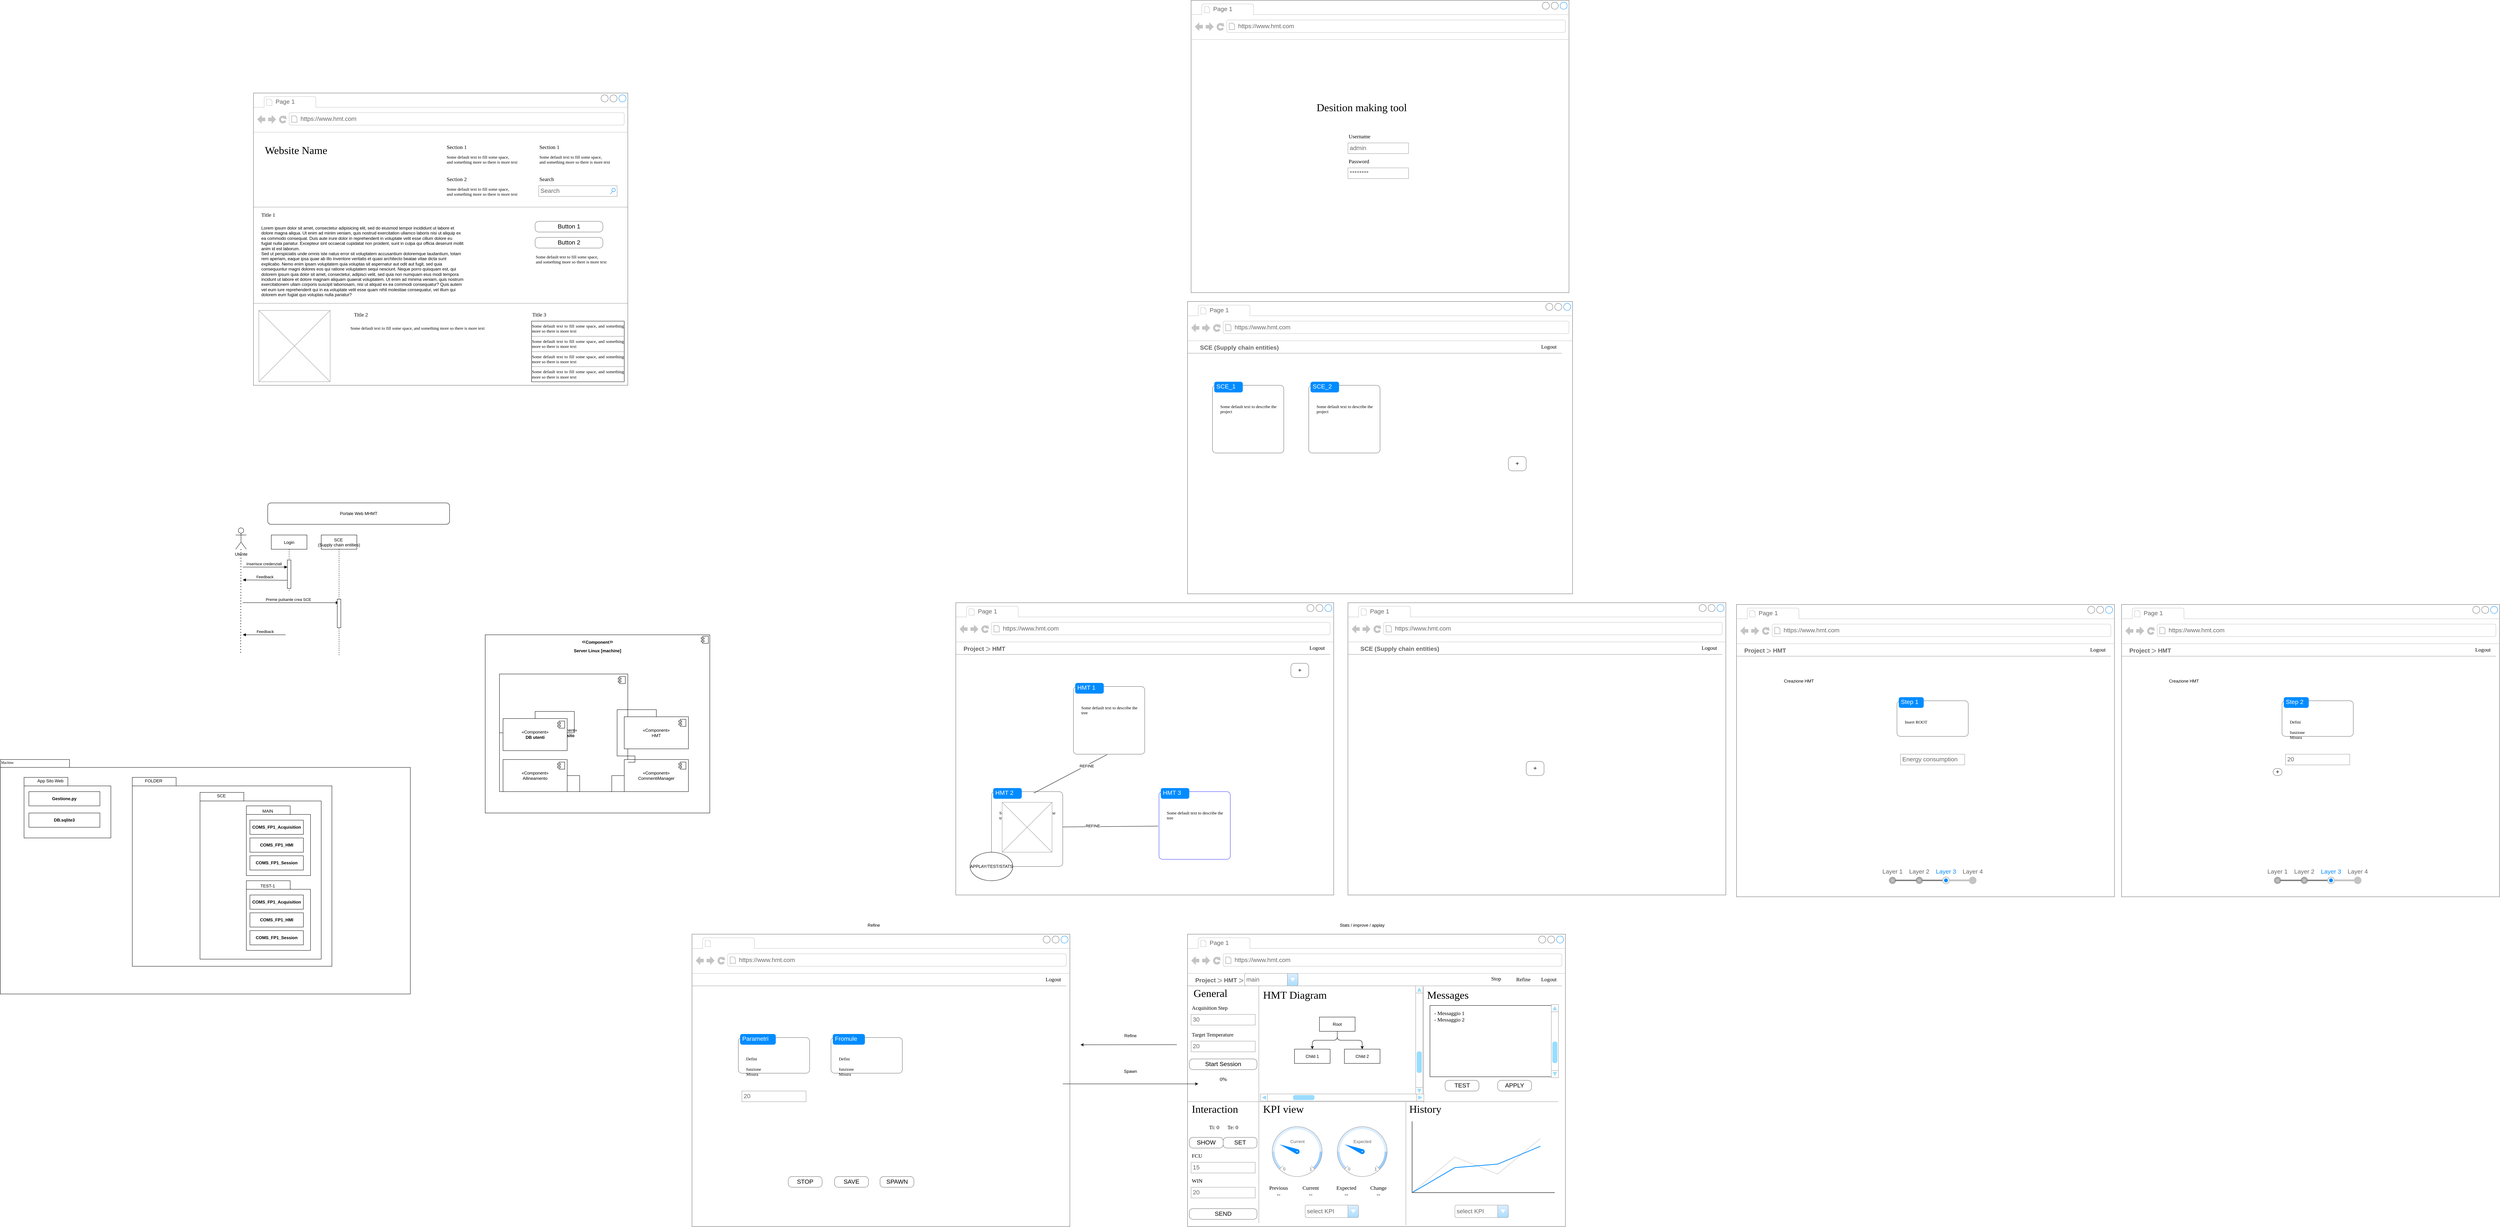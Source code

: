<mxfile version="24.2.2" type="github">
  <diagram name="Page-1" id="2cc2dc42-3aac-f2a9-1cec-7a8b7cbee084">
    <mxGraphModel dx="6238" dy="953" grid="1" gridSize="10" guides="1" tooltips="1" connect="1" arrows="1" fold="1" page="1" pageScale="1" pageWidth="1100" pageHeight="850" background="none" math="0" shadow="0">
      <root>
        <mxCell id="0" />
        <mxCell id="1" parent="0" />
        <mxCell id="7026571954dc6520-1" value="" style="strokeWidth=1;shadow=0;dashed=0;align=center;html=1;shape=mxgraph.mockup.containers.browserWindow;rSize=0;strokeColor=#666666;mainText=,;recursiveResize=0;rounded=0;labelBackgroundColor=none;fontFamily=Verdana;fontSize=12;movable=1;resizable=1;rotatable=1;deletable=1;editable=1;locked=0;connectable=1;" parent="1" vertex="1">
          <mxGeometry x="-410" y="20" width="1060" height="820" as="geometry" />
        </mxCell>
        <mxCell id="7026571954dc6520-2" value="Page 1" style="strokeWidth=1;shadow=0;dashed=0;align=center;html=1;shape=mxgraph.mockup.containers.anchor;fontSize=17;fontColor=#666666;align=left;" parent="7026571954dc6520-1" vertex="1">
          <mxGeometry x="60" y="12" width="110" height="26" as="geometry" />
        </mxCell>
        <mxCell id="7026571954dc6520-3" value="https://www.hmt.com" style="strokeWidth=1;shadow=0;dashed=0;align=center;html=1;shape=mxgraph.mockup.containers.anchor;rSize=0;fontSize=17;fontColor=#666666;align=left;" parent="7026571954dc6520-1" vertex="1">
          <mxGeometry x="130" y="60" width="250" height="26" as="geometry" />
        </mxCell>
        <mxCell id="7026571954dc6520-6" value="Username" style="text;html=1;points=[];align=left;verticalAlign=top;spacingTop=-4;fontSize=15;fontFamily=Verdana" parent="7026571954dc6520-1" vertex="1">
          <mxGeometry x="440" y="370" width="170" height="30" as="geometry" />
        </mxCell>
        <mxCell id="7026571954dc6520-8" value="Password" style="text;html=1;points=[];align=left;verticalAlign=top;spacingTop=-4;fontSize=15;fontFamily=Verdana" parent="7026571954dc6520-1" vertex="1">
          <mxGeometry x="440" y="440" width="170" height="30" as="geometry" />
        </mxCell>
        <mxCell id="7pJ2gOgN6x-UePzKQqjZ-26" value="********" style="strokeWidth=1;shadow=0;dashed=0;align=center;html=1;shape=mxgraph.mockup.forms.pwField;strokeColor=#999999;mainText=;align=left;fontColor=#666666;fontSize=17;spacingLeft=3;" parent="7026571954dc6520-1" vertex="1">
          <mxGeometry x="440" y="470" width="170" height="30" as="geometry" />
        </mxCell>
        <mxCell id="7pJ2gOgN6x-UePzKQqjZ-27" value="admin" style="strokeWidth=1;shadow=0;dashed=0;align=center;html=1;shape=mxgraph.mockup.forms.pwField;strokeColor=#999999;mainText=;align=left;fontColor=#666666;fontSize=17;spacingLeft=3;" parent="7026571954dc6520-1" vertex="1">
          <mxGeometry x="440" y="400" width="170" height="30" as="geometry" />
        </mxCell>
        <mxCell id="-eLreeCzejs3bIN2l7RS-3" value="Desition making tool" style="text;html=1;points=[];align=left;verticalAlign=top;spacingTop=-4;fontSize=30;fontFamily=Verdana" parent="7026571954dc6520-1" vertex="1">
          <mxGeometry x="350" y="280" width="360" height="50" as="geometry" />
        </mxCell>
        <mxCell id="7pJ2gOgN6x-UePzKQqjZ-1" value="" style="strokeWidth=1;shadow=0;dashed=0;align=center;html=1;shape=mxgraph.mockup.containers.browserWindow;rSize=0;strokeColor=#666666;mainText=,;recursiveResize=0;rounded=0;labelBackgroundColor=none;fontFamily=Verdana;fontSize=12" parent="1" vertex="1">
          <mxGeometry x="30" y="1710" width="1060" height="820" as="geometry" />
        </mxCell>
        <mxCell id="7pJ2gOgN6x-UePzKQqjZ-2" value="Page 1" style="strokeWidth=1;shadow=0;dashed=0;align=center;html=1;shape=mxgraph.mockup.containers.anchor;fontSize=17;fontColor=#666666;align=left;" parent="7pJ2gOgN6x-UePzKQqjZ-1" vertex="1">
          <mxGeometry x="60" y="12" width="110" height="26" as="geometry" />
        </mxCell>
        <mxCell id="7pJ2gOgN6x-UePzKQqjZ-3" value="https://www.hmt.com" style="strokeWidth=1;shadow=0;dashed=0;align=center;html=1;shape=mxgraph.mockup.containers.anchor;rSize=0;fontSize=17;fontColor=#666666;align=left;" parent="7pJ2gOgN6x-UePzKQqjZ-1" vertex="1">
          <mxGeometry x="130" y="60" width="250" height="26" as="geometry" />
        </mxCell>
        <mxCell id="7pJ2gOgN6x-UePzKQqjZ-53" value="" style="verticalLabelPosition=bottom;shadow=0;dashed=0;align=center;html=1;verticalAlign=top;strokeWidth=1;shape=mxgraph.mockup.markup.line;strokeColor=#999999;rounded=0;labelBackgroundColor=none;fillColor=#ffffff;fontFamily=Verdana;fontSize=12;fontColor=#000000;" parent="7pJ2gOgN6x-UePzKQqjZ-1" vertex="1">
          <mxGeometry y="135" width="1050" height="20" as="geometry" />
        </mxCell>
        <mxCell id="7pJ2gOgN6x-UePzKQqjZ-83" value="Logout" style="text;html=1;points=[];align=left;verticalAlign=top;spacingTop=-4;fontSize=15;fontFamily=Verdana" parent="7pJ2gOgN6x-UePzKQqjZ-1" vertex="1">
          <mxGeometry x="990" y="115" width="60" height="30" as="geometry" />
        </mxCell>
        <mxCell id="7pJ2gOgN6x-UePzKQqjZ-84" value="SCE (Supply chain entities)" style="strokeWidth=1;shadow=0;dashed=0;align=center;html=1;shape=mxgraph.mockup.navigation.anchor;fontSize=17;fontColor=#666666;fontStyle=1;" parent="7pJ2gOgN6x-UePzKQqjZ-1" vertex="1">
          <mxGeometry x="20" y="115" width="250" height="30" as="geometry" />
        </mxCell>
        <mxCell id="-eLreeCzejs3bIN2l7RS-18" value="+" style="strokeWidth=1;shadow=0;dashed=0;align=center;html=1;shape=mxgraph.mockup.buttons.button;strokeColor=#666666;mainText=;buttonStyle=round;fontSize=17;fontStyle=0;fillColor=none;whiteSpace=wrap;rounded=0;labelBackgroundColor=none;" parent="7pJ2gOgN6x-UePzKQqjZ-1" vertex="1">
          <mxGeometry x="500" y="445" width="50" height="40" as="geometry" />
        </mxCell>
        <mxCell id="7pJ2gOgN6x-UePzKQqjZ-28" value="" style="strokeWidth=1;shadow=0;dashed=0;align=center;html=1;shape=mxgraph.mockup.containers.browserWindow;rSize=0;strokeColor=#666666;mainText=,;recursiveResize=0;rounded=0;labelBackgroundColor=none;fontFamily=Verdana;fontSize=12" parent="1" vertex="1">
          <mxGeometry x="-3040" y="280" width="1050" height="820" as="geometry" />
        </mxCell>
        <mxCell id="7pJ2gOgN6x-UePzKQqjZ-29" value="Page 1" style="strokeWidth=1;shadow=0;dashed=0;align=center;html=1;shape=mxgraph.mockup.containers.anchor;fontSize=17;fontColor=#666666;align=left;" parent="7pJ2gOgN6x-UePzKQqjZ-28" vertex="1">
          <mxGeometry x="60" y="12" width="110" height="26" as="geometry" />
        </mxCell>
        <mxCell id="7pJ2gOgN6x-UePzKQqjZ-30" value="https://www.hmt.com" style="strokeWidth=1;shadow=0;dashed=0;align=center;html=1;shape=mxgraph.mockup.containers.anchor;rSize=0;fontSize=17;fontColor=#666666;align=left;" parent="7pJ2gOgN6x-UePzKQqjZ-28" vertex="1">
          <mxGeometry x="130" y="60" width="250" height="26" as="geometry" />
        </mxCell>
        <mxCell id="7pJ2gOgN6x-UePzKQqjZ-31" value="Website Name" style="text;html=1;points=[];align=left;verticalAlign=top;spacingTop=-4;fontSize=30;fontFamily=Verdana" parent="7pJ2gOgN6x-UePzKQqjZ-28" vertex="1">
          <mxGeometry x="30" y="140" width="340" height="50" as="geometry" />
        </mxCell>
        <mxCell id="7pJ2gOgN6x-UePzKQqjZ-32" value="Section 1" style="text;html=1;points=[];align=left;verticalAlign=top;spacingTop=-4;fontSize=15;fontFamily=Verdana" parent="7pJ2gOgN6x-UePzKQqjZ-28" vertex="1">
          <mxGeometry x="540" y="140" width="170" height="30" as="geometry" />
        </mxCell>
        <mxCell id="7pJ2gOgN6x-UePzKQqjZ-33" value="Some default text to fill some space, and&amp;nbsp;&lt;span&gt;something more so there is more text&lt;/span&gt;" style="text;html=1;points=[];align=left;verticalAlign=top;spacingTop=-4;fontSize=12;fontFamily=Verdana;whiteSpace=wrap;" parent="7pJ2gOgN6x-UePzKQqjZ-28" vertex="1">
          <mxGeometry x="540" y="170" width="240" height="40" as="geometry" />
        </mxCell>
        <mxCell id="7pJ2gOgN6x-UePzKQqjZ-34" value="Section 2" style="text;html=1;points=[];align=left;verticalAlign=top;spacingTop=-4;fontSize=15;fontFamily=Verdana" parent="7pJ2gOgN6x-UePzKQqjZ-28" vertex="1">
          <mxGeometry x="540" y="230" width="170" height="30" as="geometry" />
        </mxCell>
        <mxCell id="7pJ2gOgN6x-UePzKQqjZ-35" value="Some default text to fill some space, and&amp;nbsp;&lt;span&gt;something more so there is more text&lt;/span&gt;" style="text;html=1;points=[];align=left;verticalAlign=top;spacingTop=-4;fontSize=12;fontFamily=Verdana;whiteSpace=wrap;" parent="7pJ2gOgN6x-UePzKQqjZ-28" vertex="1">
          <mxGeometry x="540" y="260" width="240" height="40" as="geometry" />
        </mxCell>
        <mxCell id="7pJ2gOgN6x-UePzKQqjZ-36" value="Section 1" style="text;html=1;points=[];align=left;verticalAlign=top;spacingTop=-4;fontSize=15;fontFamily=Verdana" parent="7pJ2gOgN6x-UePzKQqjZ-28" vertex="1">
          <mxGeometry x="800" y="140" width="170" height="30" as="geometry" />
        </mxCell>
        <mxCell id="7pJ2gOgN6x-UePzKQqjZ-37" value="Some default text to fill some space, and&amp;nbsp;&lt;span&gt;something more so there is more text&lt;/span&gt;" style="text;html=1;points=[];align=left;verticalAlign=top;spacingTop=-4;fontSize=12;fontFamily=Verdana;whiteSpace=wrap;" parent="7pJ2gOgN6x-UePzKQqjZ-28" vertex="1">
          <mxGeometry x="800" y="170" width="240" height="40" as="geometry" />
        </mxCell>
        <mxCell id="7pJ2gOgN6x-UePzKQqjZ-38" value="Search" style="text;html=1;points=[];align=left;verticalAlign=top;spacingTop=-4;fontSize=15;fontFamily=Verdana" parent="7pJ2gOgN6x-UePzKQqjZ-28" vertex="1">
          <mxGeometry x="800" y="230" width="170" height="30" as="geometry" />
        </mxCell>
        <mxCell id="7pJ2gOgN6x-UePzKQqjZ-39" value="Search" style="strokeWidth=1;shadow=0;dashed=0;align=center;html=1;shape=mxgraph.mockup.forms.searchBox;strokeColor=#999999;mainText=;strokeColor2=#008cff;fontColor=#666666;fontSize=17;align=left;spacingLeft=3;rounded=0;labelBackgroundColor=none;" parent="7pJ2gOgN6x-UePzKQqjZ-28" vertex="1">
          <mxGeometry x="800" y="260" width="220" height="30" as="geometry" />
        </mxCell>
        <mxCell id="7pJ2gOgN6x-UePzKQqjZ-40" value="" style="verticalLabelPosition=bottom;shadow=0;dashed=0;align=center;html=1;verticalAlign=top;strokeWidth=1;shape=mxgraph.mockup.markup.line;strokeColor=#999999;rounded=0;labelBackgroundColor=none;fillColor=#ffffff;fontFamily=Verdana;fontSize=12;fontColor=#000000;" parent="7pJ2gOgN6x-UePzKQqjZ-28" vertex="1">
          <mxGeometry y="310" width="1050" height="20" as="geometry" />
        </mxCell>
        <mxCell id="7pJ2gOgN6x-UePzKQqjZ-41" value="Title 1" style="text;html=1;points=[];align=left;verticalAlign=top;spacingTop=-4;fontSize=15;fontFamily=Verdana" parent="7pJ2gOgN6x-UePzKQqjZ-28" vertex="1">
          <mxGeometry x="20" y="330" width="170" height="30" as="geometry" />
        </mxCell>
        <mxCell id="7pJ2gOgN6x-UePzKQqjZ-42" value="Lorem ipsum dolor sit amet, consectetur adipisicing elit, sed do eiusmod tempor incididunt ut labore et dolore magna aliqua. Ut enim ad minim veniam, quis nostrud exercitation ullamco laboris nisi ut aliquip ex ea commodo consequat. Duis aute irure dolor in reprehenderit in voluptate velit esse cillum dolore eu fugiat nulla pariatur. Excepteur sint occaecat cupidatat non proident, sunt in culpa qui officia deserunt mollit anim id est laborum.&#xa;Sed ut perspiciatis unde omnis iste natus error sit voluptatem accusantium doloremque laudantium, totam rem aperiam, eaque ipsa quae ab illo inventore veritatis et quasi architecto beatae vitae dicta sunt explicabo. Nemo enim ipsam voluptatem quia voluptas sit aspernatur aut odit aut fugit, sed quia consequuntur magni dolores eos qui ratione voluptatem sequi nesciunt. Neque porro quisquam est, qui dolorem ipsum quia dolor sit amet, consectetur, adipisci velit, sed quia non numquam eius modi tempora incidunt ut labore et dolore magnam aliquam quaerat voluptatem. Ut enim ad minima veniam, quis nostrum exercitationem ullam corporis suscipit laboriosam, nisi ut aliquid ex ea commodi consequatur? Quis autem vel eum iure reprehenderit qui in ea voluptate velit esse quam nihil molestiae consequatur, vel illum qui dolorem eum fugiat quo voluptas nulla pariatur?" style="text;spacingTop=-5;whiteSpace=wrap;html=1;align=left;fontSize=12;fontFamily=Helvetica;fillColor=none;strokeColor=none;rounded=0;shadow=1;labelBackgroundColor=none;" parent="7pJ2gOgN6x-UePzKQqjZ-28" vertex="1">
          <mxGeometry x="20" y="370" width="570" height="240" as="geometry" />
        </mxCell>
        <mxCell id="7pJ2gOgN6x-UePzKQqjZ-43" value="Button 1" style="strokeWidth=1;shadow=0;dashed=0;align=center;html=1;shape=mxgraph.mockup.buttons.button;strokeColor=#666666;mainText=;buttonStyle=round;fontSize=17;fontStyle=0;fillColor=none;whiteSpace=wrap;rounded=0;labelBackgroundColor=none;" parent="7pJ2gOgN6x-UePzKQqjZ-28" vertex="1">
          <mxGeometry x="790" y="360" width="190" height="30" as="geometry" />
        </mxCell>
        <mxCell id="7pJ2gOgN6x-UePzKQqjZ-44" value="Button 2" style="strokeWidth=1;shadow=0;dashed=0;align=center;html=1;shape=mxgraph.mockup.buttons.button;strokeColor=#666666;mainText=;buttonStyle=round;fontSize=17;fontStyle=0;fillColor=none;whiteSpace=wrap;rounded=0;labelBackgroundColor=none;" parent="7pJ2gOgN6x-UePzKQqjZ-28" vertex="1">
          <mxGeometry x="790" y="405" width="190" height="30" as="geometry" />
        </mxCell>
        <mxCell id="7pJ2gOgN6x-UePzKQqjZ-45" value="Some default text to fill some space, and&amp;nbsp;&lt;span&gt;something more so there is more text&lt;/span&gt;" style="text;html=1;points=[];align=left;verticalAlign=top;spacingTop=-4;fontSize=12;fontFamily=Verdana;whiteSpace=wrap;" parent="7pJ2gOgN6x-UePzKQqjZ-28" vertex="1">
          <mxGeometry x="790" y="450" width="240" height="40" as="geometry" />
        </mxCell>
        <mxCell id="7pJ2gOgN6x-UePzKQqjZ-46" value="" style="verticalLabelPosition=bottom;shadow=0;dashed=0;align=center;html=1;verticalAlign=top;strokeWidth=1;shape=mxgraph.mockup.markup.line;strokeColor=#999999;rounded=0;labelBackgroundColor=none;fillColor=#ffffff;fontFamily=Verdana;fontSize=12;fontColor=#000000;" parent="7pJ2gOgN6x-UePzKQqjZ-28" vertex="1">
          <mxGeometry y="580" width="1050" height="20" as="geometry" />
        </mxCell>
        <mxCell id="7pJ2gOgN6x-UePzKQqjZ-47" value="" style="verticalLabelPosition=bottom;shadow=0;dashed=0;align=center;html=1;verticalAlign=top;strokeWidth=1;shape=mxgraph.mockup.graphics.simpleIcon;strokeColor=#999999;fillColor=#ffffff;rounded=0;labelBackgroundColor=none;fontFamily=Verdana;fontSize=12;fontColor=#000000;" parent="7pJ2gOgN6x-UePzKQqjZ-28" vertex="1">
          <mxGeometry x="15" y="610" width="200" height="200" as="geometry" />
        </mxCell>
        <mxCell id="7pJ2gOgN6x-UePzKQqjZ-48" value="Title 2" style="text;html=1;points=[];align=left;verticalAlign=top;spacingTop=-4;fontSize=15;fontFamily=Verdana" parent="7pJ2gOgN6x-UePzKQqjZ-28" vertex="1">
          <mxGeometry x="280" y="610" width="170" height="30" as="geometry" />
        </mxCell>
        <mxCell id="7pJ2gOgN6x-UePzKQqjZ-49" value="Title 3" style="text;html=1;points=[];align=left;verticalAlign=top;spacingTop=-4;fontSize=15;fontFamily=Verdana" parent="7pJ2gOgN6x-UePzKQqjZ-28" vertex="1">
          <mxGeometry x="780" y="610" width="170" height="30" as="geometry" />
        </mxCell>
        <mxCell id="7pJ2gOgN6x-UePzKQqjZ-50" value="&lt;div style=&quot;text-align: justify&quot;&gt;&lt;span&gt;Some default text to fill some space, and&amp;nbsp;&lt;/span&gt;&lt;span&gt;something more so there is more text&lt;/span&gt;&lt;/div&gt;&lt;div style=&quot;text-align: justify&quot;&gt;&lt;hr id=&quot;null&quot; style=&quot;text-align: justify&quot;&gt;&lt;span&gt;&lt;div style=&quot;text-align: justify&quot;&gt;&lt;span&gt;Some default text to fill some space, and&amp;nbsp;&lt;/span&gt;&lt;span&gt;something more so there is more text&lt;/span&gt;&lt;/div&gt;&lt;/span&gt;&lt;/div&gt;&lt;hr id=&quot;null&quot; style=&quot;text-align: justify&quot;&gt;&lt;span&gt;&lt;div style=&quot;text-align: justify&quot;&gt;&lt;span&gt;Some default text to fill some space, and&amp;nbsp;&lt;/span&gt;&lt;span&gt;something more so there is more text&lt;/span&gt;&lt;/div&gt;&lt;/span&gt;&lt;hr id=&quot;null&quot; style=&quot;text-align: justify&quot;&gt;&lt;span&gt;&lt;div style=&quot;text-align: justify&quot;&gt;&lt;span&gt;Some default text to fill some space, and&amp;nbsp;&lt;/span&gt;&lt;span&gt;something more so there is more text&lt;/span&gt;&lt;/div&gt;&lt;/span&gt;&lt;hr id=&quot;null&quot; style=&quot;text-align: left&quot;&gt;" style="whiteSpace=wrap;html=1;rounded=0;shadow=0;labelBackgroundColor=none;strokeWidth=1;fontFamily=Verdana;fontSize=12;align=center;verticalAlign=top;" parent="7pJ2gOgN6x-UePzKQqjZ-28" vertex="1">
          <mxGeometry x="780" y="640" width="260" height="170" as="geometry" />
        </mxCell>
        <mxCell id="7pJ2gOgN6x-UePzKQqjZ-51" value="Some default text to fill some space, and&amp;nbsp;&lt;span&gt;something more so there is more text&lt;/span&gt;" style="text;html=1;points=[];align=left;verticalAlign=top;spacingTop=-4;fontSize=12;fontFamily=Verdana;whiteSpace=wrap;" parent="7pJ2gOgN6x-UePzKQqjZ-28" vertex="1">
          <mxGeometry x="270" y="650" width="470" height="40" as="geometry" />
        </mxCell>
        <mxCell id="7pJ2gOgN6x-UePzKQqjZ-111" value="" style="strokeWidth=1;shadow=0;dashed=0;align=center;html=1;shape=mxgraph.mockup.containers.browserWindow;rSize=0;strokeColor=#666666;mainText=,;recursiveResize=0;rounded=0;labelBackgroundColor=none;fontFamily=Verdana;fontSize=12" parent="1" vertex="1">
          <mxGeometry x="-1070" y="1710" width="1060" height="820" as="geometry" />
        </mxCell>
        <mxCell id="7pJ2gOgN6x-UePzKQqjZ-112" value="Page 1" style="strokeWidth=1;shadow=0;dashed=0;align=center;html=1;shape=mxgraph.mockup.containers.anchor;fontSize=17;fontColor=#666666;align=left;" parent="7pJ2gOgN6x-UePzKQqjZ-111" vertex="1">
          <mxGeometry x="60" y="12" width="110" height="26" as="geometry" />
        </mxCell>
        <mxCell id="7pJ2gOgN6x-UePzKQqjZ-113" value="https://www.hmt.com" style="strokeWidth=1;shadow=0;dashed=0;align=center;html=1;shape=mxgraph.mockup.containers.anchor;rSize=0;fontSize=17;fontColor=#666666;align=left;" parent="7pJ2gOgN6x-UePzKQqjZ-111" vertex="1">
          <mxGeometry x="130" y="60" width="250" height="26" as="geometry" />
        </mxCell>
        <mxCell id="7pJ2gOgN6x-UePzKQqjZ-114" value="" style="verticalLabelPosition=bottom;shadow=0;dashed=0;align=center;html=1;verticalAlign=top;strokeWidth=1;shape=mxgraph.mockup.markup.line;strokeColor=#999999;rounded=0;labelBackgroundColor=none;fillColor=#ffffff;fontFamily=Verdana;fontSize=12;fontColor=#000000;" parent="7pJ2gOgN6x-UePzKQqjZ-111" vertex="1">
          <mxGeometry y="135" width="1050" height="20" as="geometry" />
        </mxCell>
        <mxCell id="7pJ2gOgN6x-UePzKQqjZ-115" value="" style="shape=mxgraph.mockup.containers.marginRect;rectMarginTop=10;strokeColor=#666666;strokeWidth=1;dashed=0;rounded=1;arcSize=5;recursiveResize=0;html=1;whiteSpace=wrap;" parent="7pJ2gOgN6x-UePzKQqjZ-111" vertex="1">
          <mxGeometry x="330" y="225" width="200" height="200" as="geometry" />
        </mxCell>
        <mxCell id="7pJ2gOgN6x-UePzKQqjZ-116" value="HMT 1" style="shape=rect;strokeColor=none;fillColor=#008cff;strokeWidth=1;dashed=0;rounded=1;arcSize=20;fontColor=#ffffff;fontSize=17;spacing=2;spacingTop=-2;align=left;autosize=1;spacingLeft=4;resizeWidth=0;resizeHeight=0;perimeter=none;html=1;whiteSpace=wrap;" parent="7pJ2gOgN6x-UePzKQqjZ-115" vertex="1">
          <mxGeometry x="5" width="80" height="30" as="geometry" />
        </mxCell>
        <mxCell id="7pJ2gOgN6x-UePzKQqjZ-117" value="Some default text to describe the tree" style="text;html=1;points=[];align=left;verticalAlign=top;spacingTop=-4;fontSize=12;fontFamily=Verdana;whiteSpace=wrap;" parent="7pJ2gOgN6x-UePzKQqjZ-115" vertex="1">
          <mxGeometry x="20" y="60" width="160" height="65" as="geometry" />
        </mxCell>
        <mxCell id="7pJ2gOgN6x-UePzKQqjZ-118" value="Logout" style="text;html=1;points=[];align=left;verticalAlign=top;spacingTop=-4;fontSize=15;fontFamily=Verdana" parent="7pJ2gOgN6x-UePzKQqjZ-111" vertex="1">
          <mxGeometry x="990" y="115" width="60" height="30" as="geometry" />
        </mxCell>
        <mxCell id="7pJ2gOgN6x-UePzKQqjZ-119" value="Project" style="strokeWidth=1;shadow=0;dashed=0;align=center;html=1;shape=mxgraph.mockup.navigation.anchor;fontSize=17;fontColor=#666666;fontStyle=1;" parent="7pJ2gOgN6x-UePzKQqjZ-111" vertex="1">
          <mxGeometry x="20" y="115" width="60" height="30" as="geometry" />
        </mxCell>
        <mxCell id="7pJ2gOgN6x-UePzKQqjZ-120" value="" style="shape=mxgraph.mockup.containers.marginRect;rectMarginTop=10;strokeColor=#666666;strokeWidth=1;dashed=0;rounded=1;arcSize=5;recursiveResize=0;html=1;whiteSpace=wrap;" parent="7pJ2gOgN6x-UePzKQqjZ-111" vertex="1">
          <mxGeometry x="100" y="520" width="200" height="220" as="geometry" />
        </mxCell>
        <mxCell id="7pJ2gOgN6x-UePzKQqjZ-121" value="HMT 2" style="shape=rect;strokeColor=none;fillColor=#008cff;strokeWidth=1;dashed=0;rounded=1;arcSize=20;fontColor=#ffffff;fontSize=17;spacing=2;spacingTop=-2;align=left;autosize=1;spacingLeft=4;resizeWidth=0;resizeHeight=0;perimeter=none;html=1;whiteSpace=wrap;" parent="7pJ2gOgN6x-UePzKQqjZ-120" vertex="1">
          <mxGeometry x="5" width="80" height="30" as="geometry" />
        </mxCell>
        <mxCell id="7pJ2gOgN6x-UePzKQqjZ-122" value="Some default text to describe the tree" style="text;html=1;points=[];align=left;verticalAlign=top;spacingTop=-4;fontSize=12;fontFamily=Verdana;whiteSpace=wrap;" parent="7pJ2gOgN6x-UePzKQqjZ-120" vertex="1">
          <mxGeometry x="20" y="60" width="160" height="65" as="geometry" />
        </mxCell>
        <mxCell id="-eLreeCzejs3bIN2l7RS-72" value="" style="verticalLabelPosition=bottom;shadow=0;dashed=0;align=center;html=1;verticalAlign=top;strokeWidth=1;shape=mxgraph.mockup.graphics.simpleIcon;strokeColor=#999999;fillColor=#ffffff;rounded=0;labelBackgroundColor=none;fontFamily=Verdana;fontSize=12;fontColor=#000000;" parent="7pJ2gOgN6x-UePzKQqjZ-120" vertex="1">
          <mxGeometry x="30" y="40" width="140" height="140" as="geometry" />
        </mxCell>
        <mxCell id="7pJ2gOgN6x-UePzKQqjZ-123" value="&gt;" style="strokeWidth=1;shadow=0;dashed=0;align=center;html=1;shape=mxgraph.mockup.navigation.anchor;fontSize=24;fontColor=#aaaaaa;fontStyle=1;" parent="7pJ2gOgN6x-UePzKQqjZ-111" vertex="1">
          <mxGeometry x="80" y="115" width="20" height="30" as="geometry" />
        </mxCell>
        <mxCell id="7pJ2gOgN6x-UePzKQqjZ-124" value="HMT" style="strokeWidth=1;shadow=0;dashed=0;align=center;html=1;shape=mxgraph.mockup.navigation.anchor;fontSize=17;fontColor=#666666;fontStyle=1;" parent="7pJ2gOgN6x-UePzKQqjZ-111" vertex="1">
          <mxGeometry x="90" y="115" width="60" height="30" as="geometry" />
        </mxCell>
        <mxCell id="7pJ2gOgN6x-UePzKQqjZ-125" value="" style="shape=mxgraph.mockup.containers.marginRect;rectMarginTop=10;strokeColor=#3333FF;strokeWidth=1;dashed=0;rounded=1;arcSize=5;recursiveResize=0;html=1;whiteSpace=wrap;" parent="7pJ2gOgN6x-UePzKQqjZ-111" vertex="1">
          <mxGeometry x="570" y="520" width="200" height="200" as="geometry" />
        </mxCell>
        <mxCell id="7pJ2gOgN6x-UePzKQqjZ-126" value="HMT 3" style="shape=rect;strokeColor=none;fillColor=#008cff;strokeWidth=1;dashed=0;rounded=1;arcSize=20;fontColor=#ffffff;fontSize=17;spacing=2;spacingTop=-2;align=left;autosize=1;spacingLeft=4;resizeWidth=0;resizeHeight=0;perimeter=none;html=1;whiteSpace=wrap;" parent="7pJ2gOgN6x-UePzKQqjZ-125" vertex="1">
          <mxGeometry x="5" width="80" height="30" as="geometry" />
        </mxCell>
        <mxCell id="7pJ2gOgN6x-UePzKQqjZ-127" value="Some default text to describe the tree" style="text;html=1;points=[];align=left;verticalAlign=top;spacingTop=-4;fontSize=12;fontFamily=Verdana;whiteSpace=wrap;" parent="7pJ2gOgN6x-UePzKQqjZ-125" vertex="1">
          <mxGeometry x="20" y="60" width="160" height="65" as="geometry" />
        </mxCell>
        <mxCell id="7pJ2gOgN6x-UePzKQqjZ-224" value="+" style="strokeWidth=1;shadow=0;dashed=0;align=center;html=1;shape=mxgraph.mockup.buttons.button;strokeColor=#666666;mainText=;buttonStyle=round;fontSize=17;fontStyle=0;fillColor=none;whiteSpace=wrap;rounded=0;labelBackgroundColor=none;" parent="7pJ2gOgN6x-UePzKQqjZ-111" vertex="1">
          <mxGeometry x="940" y="170" width="50" height="40" as="geometry" />
        </mxCell>
        <mxCell id="-eLreeCzejs3bIN2l7RS-1" value="" style="endArrow=none;html=1;rounded=0;entryX=0.471;entryY=1.006;entryDx=0;entryDy=0;entryPerimeter=0;exitX=0.594;exitY=0.064;exitDx=0;exitDy=0;exitPerimeter=0;" parent="7pJ2gOgN6x-UePzKQqjZ-111" source="7pJ2gOgN6x-UePzKQqjZ-120" target="7pJ2gOgN6x-UePzKQqjZ-115" edge="1">
          <mxGeometry width="50" height="50" relative="1" as="geometry">
            <mxPoint x="280" y="500" as="sourcePoint" />
            <mxPoint x="330" y="450" as="targetPoint" />
          </mxGeometry>
        </mxCell>
        <mxCell id="-eLreeCzejs3bIN2l7RS-79" value="REFINE" style="edgeLabel;html=1;align=center;verticalAlign=middle;resizable=0;points=[];" parent="-eLreeCzejs3bIN2l7RS-1" vertex="1" connectable="0">
          <mxGeometry x="0.434" y="-1" relative="1" as="geometry">
            <mxPoint as="offset" />
          </mxGeometry>
        </mxCell>
        <mxCell id="-eLreeCzejs3bIN2l7RS-36" value="" style="endArrow=none;html=1;rounded=0;exitX=-0.013;exitY=0.534;exitDx=0;exitDy=0;exitPerimeter=0;" parent="7pJ2gOgN6x-UePzKQqjZ-111" source="7pJ2gOgN6x-UePzKQqjZ-125" target="7pJ2gOgN6x-UePzKQqjZ-120" edge="1">
          <mxGeometry width="50" height="50" relative="1" as="geometry">
            <mxPoint x="229" y="543" as="sourcePoint" />
            <mxPoint x="434" y="436" as="targetPoint" />
          </mxGeometry>
        </mxCell>
        <mxCell id="-eLreeCzejs3bIN2l7RS-77" value="REFINE" style="edgeLabel;html=1;align=center;verticalAlign=middle;resizable=0;points=[];" parent="-eLreeCzejs3bIN2l7RS-36" vertex="1" connectable="0">
          <mxGeometry x="0.383" y="-4" relative="1" as="geometry">
            <mxPoint x="1" y="1" as="offset" />
          </mxGeometry>
        </mxCell>
        <mxCell id="-eLreeCzejs3bIN2l7RS-81" value="APPLAY/TEST/STATS" style="ellipse;whiteSpace=wrap;html=1;" parent="7pJ2gOgN6x-UePzKQqjZ-111" vertex="1">
          <mxGeometry x="40" y="700" width="120" height="80" as="geometry" />
        </mxCell>
        <mxCell id="7pJ2gOgN6x-UePzKQqjZ-128" value="" style="strokeWidth=1;shadow=0;dashed=0;align=center;html=1;shape=mxgraph.mockup.containers.browserWindow;rSize=0;strokeColor=#666666;mainText=,;recursiveResize=0;rounded=0;labelBackgroundColor=none;fontFamily=Verdana;fontSize=12" parent="1" vertex="1">
          <mxGeometry x="-420" y="2640" width="1060" height="820" as="geometry" />
        </mxCell>
        <mxCell id="7pJ2gOgN6x-UePzKQqjZ-129" value="Page 1" style="strokeWidth=1;shadow=0;dashed=0;align=center;html=1;shape=mxgraph.mockup.containers.anchor;fontSize=17;fontColor=#666666;align=left;" parent="7pJ2gOgN6x-UePzKQqjZ-128" vertex="1">
          <mxGeometry x="60" y="12" width="110" height="26" as="geometry" />
        </mxCell>
        <mxCell id="7pJ2gOgN6x-UePzKQqjZ-130" value="https://www.hmt.com" style="strokeWidth=1;shadow=0;dashed=0;align=center;html=1;shape=mxgraph.mockup.containers.anchor;rSize=0;fontSize=17;fontColor=#666666;align=left;" parent="7pJ2gOgN6x-UePzKQqjZ-128" vertex="1">
          <mxGeometry x="130" y="60" width="250" height="26" as="geometry" />
        </mxCell>
        <mxCell id="7pJ2gOgN6x-UePzKQqjZ-131" value="" style="verticalLabelPosition=bottom;shadow=0;dashed=0;align=center;html=1;verticalAlign=top;strokeWidth=1;shape=mxgraph.mockup.markup.line;strokeColor=#999999;rounded=0;labelBackgroundColor=none;fillColor=#ffffff;fontFamily=Verdana;fontSize=12;fontColor=#000000;" parent="7pJ2gOgN6x-UePzKQqjZ-128" vertex="1">
          <mxGeometry y="135" width="1050" height="20" as="geometry" />
        </mxCell>
        <mxCell id="7pJ2gOgN6x-UePzKQqjZ-135" value="Logout" style="text;html=1;points=[];align=left;verticalAlign=top;spacingTop=-4;fontSize=15;fontFamily=Verdana" parent="7pJ2gOgN6x-UePzKQqjZ-128" vertex="1">
          <mxGeometry x="990" y="115" width="60" height="30" as="geometry" />
        </mxCell>
        <mxCell id="7pJ2gOgN6x-UePzKQqjZ-136" value="Project" style="strokeWidth=1;shadow=0;dashed=0;align=center;html=1;shape=mxgraph.mockup.navigation.anchor;fontSize=17;fontColor=#666666;fontStyle=1;" parent="7pJ2gOgN6x-UePzKQqjZ-128" vertex="1">
          <mxGeometry x="20" y="115" width="60" height="30" as="geometry" />
        </mxCell>
        <mxCell id="7pJ2gOgN6x-UePzKQqjZ-140" value="&gt;" style="strokeWidth=1;shadow=0;dashed=0;align=center;html=1;shape=mxgraph.mockup.navigation.anchor;fontSize=24;fontColor=#aaaaaa;fontStyle=1;" parent="7pJ2gOgN6x-UePzKQqjZ-128" vertex="1">
          <mxGeometry x="80" y="115" width="20" height="30" as="geometry" />
        </mxCell>
        <mxCell id="7pJ2gOgN6x-UePzKQqjZ-141" value="HMT" style="strokeWidth=1;shadow=0;dashed=0;align=center;html=1;shape=mxgraph.mockup.navigation.anchor;fontSize=17;fontColor=#666666;fontStyle=1;" parent="7pJ2gOgN6x-UePzKQqjZ-128" vertex="1">
          <mxGeometry x="90" y="115" width="60" height="30" as="geometry" />
        </mxCell>
        <mxCell id="7pJ2gOgN6x-UePzKQqjZ-145" value="&gt;" style="strokeWidth=1;shadow=0;dashed=0;align=center;html=1;shape=mxgraph.mockup.navigation.anchor;fontSize=24;fontColor=#aaaaaa;fontStyle=1;" parent="7pJ2gOgN6x-UePzKQqjZ-128" vertex="1">
          <mxGeometry x="140" y="115" width="20" height="30" as="geometry" />
        </mxCell>
        <mxCell id="7pJ2gOgN6x-UePzKQqjZ-147" value="main" style="strokeWidth=1;shadow=0;dashed=0;align=center;html=1;shape=mxgraph.mockup.forms.comboBox;strokeColor=#999999;fillColor=#ddeeff;align=left;fillColor2=#aaddff;mainText=;fontColor=#666666;fontSize=17;spacingLeft=3;" parent="7pJ2gOgN6x-UePzKQqjZ-128" vertex="1">
          <mxGeometry x="160" y="110" width="150" height="35" as="geometry" />
        </mxCell>
        <mxCell id="7pJ2gOgN6x-UePzKQqjZ-148" value="" style="verticalLabelPosition=bottom;shadow=0;dashed=0;align=center;html=1;verticalAlign=top;strokeWidth=1;shape=mxgraph.mockup.markup.line;strokeColor=#999999;rounded=0;labelBackgroundColor=none;fillColor=#ffffff;fontFamily=Verdana;fontSize=12;fontColor=#000000;rotation=-90;" parent="7pJ2gOgN6x-UePzKQqjZ-128" vertex="1">
          <mxGeometry x="-132.5" y="467.5" width="665" height="20" as="geometry" />
        </mxCell>
        <mxCell id="7pJ2gOgN6x-UePzKQqjZ-150" value="&amp;nbsp; General" style="text;html=1;points=[];align=left;verticalAlign=top;spacingTop=-4;fontSize=30;fontFamily=Verdana" parent="7pJ2gOgN6x-UePzKQqjZ-128" vertex="1">
          <mxGeometry y="145" width="200" height="50" as="geometry" />
        </mxCell>
        <mxCell id="7pJ2gOgN6x-UePzKQqjZ-151" value="" style="verticalLabelPosition=bottom;shadow=0;dashed=0;align=center;html=1;verticalAlign=top;strokeWidth=1;shape=mxgraph.mockup.markup.line;strokeColor=#999999;rounded=0;labelBackgroundColor=none;fillColor=#ffffff;fontFamily=Verdana;fontSize=12;fontColor=#000000;rotation=0;" parent="7pJ2gOgN6x-UePzKQqjZ-128" vertex="1">
          <mxGeometry y="460" width="1040" height="20" as="geometry" />
        </mxCell>
        <mxCell id="7pJ2gOgN6x-UePzKQqjZ-152" value="30" style="strokeWidth=1;shadow=0;dashed=0;align=center;html=1;shape=mxgraph.mockup.forms.pwField;strokeColor=#999999;mainText=;align=left;fontColor=#666666;fontSize=17;spacingLeft=3;" parent="7pJ2gOgN6x-UePzKQqjZ-128" vertex="1">
          <mxGeometry x="10" y="225" width="180" height="30" as="geometry" />
        </mxCell>
        <mxCell id="7pJ2gOgN6x-UePzKQqjZ-153" value="Acquisition Step" style="text;html=1;points=[];align=left;verticalAlign=top;spacingTop=-4;fontSize=15;fontFamily=Verdana" parent="7pJ2gOgN6x-UePzKQqjZ-128" vertex="1">
          <mxGeometry x="10" y="195" width="180" height="30" as="geometry" />
        </mxCell>
        <mxCell id="7pJ2gOgN6x-UePzKQqjZ-154" value="20" style="strokeWidth=1;shadow=0;dashed=0;align=center;html=1;shape=mxgraph.mockup.forms.pwField;strokeColor=#999999;mainText=;align=left;fontColor=#666666;fontSize=17;spacingLeft=3;" parent="7pJ2gOgN6x-UePzKQqjZ-128" vertex="1">
          <mxGeometry x="10" y="300" width="180" height="30" as="geometry" />
        </mxCell>
        <mxCell id="7pJ2gOgN6x-UePzKQqjZ-155" value="Target Temperature" style="text;html=1;points=[];align=left;verticalAlign=top;spacingTop=-4;fontSize=15;fontFamily=Verdana" parent="7pJ2gOgN6x-UePzKQqjZ-128" vertex="1">
          <mxGeometry x="10" y="270" width="180" height="30" as="geometry" />
        </mxCell>
        <mxCell id="7pJ2gOgN6x-UePzKQqjZ-157" value="Start Session" style="strokeWidth=1;shadow=0;dashed=0;align=center;html=1;shape=mxgraph.mockup.buttons.button;strokeColor=#666666;mainText=;buttonStyle=round;fontSize=17;fontStyle=0;fillColor=none;whiteSpace=wrap;rounded=0;labelBackgroundColor=none;" parent="7pJ2gOgN6x-UePzKQqjZ-128" vertex="1">
          <mxGeometry x="5" y="350" width="190" height="30" as="geometry" />
        </mxCell>
        <mxCell id="7pJ2gOgN6x-UePzKQqjZ-172" value="0%" style="text;html=1;points=[];align=center;verticalAlign=top;spacingTop=-4;fontSize=15;fontFamily=Verdana" parent="7pJ2gOgN6x-UePzKQqjZ-128" vertex="1">
          <mxGeometry y="395" width="200" height="30" as="geometry" />
        </mxCell>
        <mxCell id="7pJ2gOgN6x-UePzKQqjZ-173" value="Interaction" style="text;html=1;points=[];align=left;verticalAlign=top;spacingTop=-4;fontSize=30;fontFamily=Verdana" parent="7pJ2gOgN6x-UePzKQqjZ-128" vertex="1">
          <mxGeometry x="10" y="470" width="200" height="50" as="geometry" />
        </mxCell>
        <mxCell id="7pJ2gOgN6x-UePzKQqjZ-174" value="KPI view" style="text;html=1;points=[];align=left;verticalAlign=top;spacingTop=-4;fontSize=30;fontFamily=Verdana" parent="7pJ2gOgN6x-UePzKQqjZ-128" vertex="1">
          <mxGeometry x="210" y="470" width="200" height="50" as="geometry" />
        </mxCell>
        <mxCell id="7pJ2gOgN6x-UePzKQqjZ-175" value="20" style="strokeWidth=1;shadow=0;dashed=0;align=center;html=1;shape=mxgraph.mockup.forms.pwField;strokeColor=#999999;mainText=;align=left;fontColor=#666666;fontSize=17;spacingLeft=3;" parent="7pJ2gOgN6x-UePzKQqjZ-128" vertex="1">
          <mxGeometry x="10" y="710" width="180" height="30" as="geometry" />
        </mxCell>
        <mxCell id="7pJ2gOgN6x-UePzKQqjZ-176" value="WIN" style="text;html=1;points=[];align=left;verticalAlign=top;spacingTop=-4;fontSize=15;fontFamily=Verdana" parent="7pJ2gOgN6x-UePzKQqjZ-128" vertex="1">
          <mxGeometry x="10" y="680" width="180" height="30" as="geometry" />
        </mxCell>
        <mxCell id="7pJ2gOgN6x-UePzKQqjZ-177" value="SEND" style="strokeWidth=1;shadow=0;dashed=0;align=center;html=1;shape=mxgraph.mockup.buttons.button;strokeColor=#666666;mainText=;buttonStyle=round;fontSize=17;fontStyle=0;fillColor=none;whiteSpace=wrap;rounded=0;labelBackgroundColor=none;" parent="7pJ2gOgN6x-UePzKQqjZ-128" vertex="1">
          <mxGeometry x="5" y="770" width="190" height="30" as="geometry" />
        </mxCell>
        <mxCell id="7pJ2gOgN6x-UePzKQqjZ-178" value="FCU" style="text;html=1;points=[];align=left;verticalAlign=top;spacingTop=-4;fontSize=15;fontFamily=Verdana" parent="7pJ2gOgN6x-UePzKQqjZ-128" vertex="1">
          <mxGeometry x="10" y="610" width="180" height="30" as="geometry" />
        </mxCell>
        <mxCell id="7pJ2gOgN6x-UePzKQqjZ-179" value="15" style="strokeWidth=1;shadow=0;dashed=0;align=center;html=1;shape=mxgraph.mockup.forms.pwField;strokeColor=#999999;mainText=;align=left;fontColor=#666666;fontSize=17;spacingLeft=3;" parent="7pJ2gOgN6x-UePzKQqjZ-128" vertex="1">
          <mxGeometry x="10" y="640" width="180" height="30" as="geometry" />
        </mxCell>
        <mxCell id="7pJ2gOgN6x-UePzKQqjZ-180" value="SHOW" style="strokeWidth=1;shadow=0;dashed=0;align=center;html=1;shape=mxgraph.mockup.buttons.button;strokeColor=#666666;mainText=;buttonStyle=round;fontSize=17;fontStyle=0;fillColor=none;whiteSpace=wrap;rounded=0;labelBackgroundColor=none;" parent="7pJ2gOgN6x-UePzKQqjZ-128" vertex="1">
          <mxGeometry x="5" y="570" width="95" height="30" as="geometry" />
        </mxCell>
        <mxCell id="7pJ2gOgN6x-UePzKQqjZ-181" value="SET" style="strokeWidth=1;shadow=0;dashed=0;align=center;html=1;shape=mxgraph.mockup.buttons.button;strokeColor=#666666;mainText=;buttonStyle=round;fontSize=17;fontStyle=0;fillColor=none;whiteSpace=wrap;rounded=0;labelBackgroundColor=none;" parent="7pJ2gOgN6x-UePzKQqjZ-128" vertex="1">
          <mxGeometry x="100" y="570" width="95" height="30" as="geometry" />
        </mxCell>
        <mxCell id="7pJ2gOgN6x-UePzKQqjZ-182" value="Ti: 0" style="text;html=1;points=[];align=right;verticalAlign=top;spacingTop=-4;fontSize=15;fontFamily=Verdana" parent="7pJ2gOgN6x-UePzKQqjZ-128" vertex="1">
          <mxGeometry y="530" width="90" height="30" as="geometry" />
        </mxCell>
        <mxCell id="7pJ2gOgN6x-UePzKQqjZ-183" value="Te: 0" style="text;html=1;points=[];align=left;verticalAlign=top;spacingTop=-4;fontSize=15;fontFamily=Verdana" parent="7pJ2gOgN6x-UePzKQqjZ-128" vertex="1">
          <mxGeometry x="110" y="530" width="90" height="30" as="geometry" />
        </mxCell>
        <mxCell id="7pJ2gOgN6x-UePzKQqjZ-184" value="" style="verticalLabelPosition=bottom;shadow=0;dashed=0;align=center;html=1;verticalAlign=top;strokeWidth=1;shape=mxgraph.mockup.graphics.gauge;fillColor=#ffffff;strokeColor=#999999;gaugePos=25;scaleColors=#bbddff,#ddeeff,#99ccff;gaugeLabels=,,;needleColor=#008cff;" parent="7pJ2gOgN6x-UePzKQqjZ-128" vertex="1">
          <mxGeometry x="237.5" y="540" width="140" height="140" as="geometry" />
        </mxCell>
        <mxCell id="7pJ2gOgN6x-UePzKQqjZ-185" value="Current" style="strokeWidth=1;shadow=0;dashed=0;align=center;html=1;shape=mxgraph.mockup.graphics.anchor;fontColor=#666666;" parent="7pJ2gOgN6x-UePzKQqjZ-184" vertex="1">
          <mxGeometry x="35" y="28.0" width="70" height="28.0" as="geometry" />
        </mxCell>
        <mxCell id="7pJ2gOgN6x-UePzKQqjZ-186" value="0" style="strokeWidth=1;shadow=0;dashed=0;align=center;html=1;shape=mxgraph.mockup.graphics.anchor;align=left;fontColor=#666666;" parent="7pJ2gOgN6x-UePzKQqjZ-184" vertex="1">
          <mxGeometry x="28.0" y="105.0" width="70" height="28.0" as="geometry" />
        </mxCell>
        <mxCell id="7pJ2gOgN6x-UePzKQqjZ-187" value="1" style="strokeWidth=1;shadow=0;dashed=0;align=center;html=1;shape=mxgraph.mockup.graphics.anchor;align=right;fontColor=#666666;" parent="7pJ2gOgN6x-UePzKQqjZ-184" vertex="1">
          <mxGeometry x="42.0" y="105.0" width="70" height="28.0" as="geometry" />
        </mxCell>
        <mxCell id="7pJ2gOgN6x-UePzKQqjZ-189" value="" style="verticalLabelPosition=bottom;shadow=0;dashed=0;align=center;html=1;verticalAlign=top;strokeWidth=1;shape=mxgraph.mockup.graphics.gauge;fillColor=#ffffff;strokeColor=#999999;gaugePos=25;scaleColors=#bbddff,#ddeeff,#99ccff;gaugeLabels=,,;needleColor=#008cff;" parent="7pJ2gOgN6x-UePzKQqjZ-128" vertex="1">
          <mxGeometry x="420" y="540" width="140" height="140" as="geometry" />
        </mxCell>
        <mxCell id="7pJ2gOgN6x-UePzKQqjZ-190" value="Expected" style="strokeWidth=1;shadow=0;dashed=0;align=center;html=1;shape=mxgraph.mockup.graphics.anchor;fontColor=#666666;" parent="7pJ2gOgN6x-UePzKQqjZ-189" vertex="1">
          <mxGeometry x="35" y="28.0" width="70" height="28.0" as="geometry" />
        </mxCell>
        <mxCell id="7pJ2gOgN6x-UePzKQqjZ-191" value="0" style="strokeWidth=1;shadow=0;dashed=0;align=center;html=1;shape=mxgraph.mockup.graphics.anchor;align=left;fontColor=#666666;" parent="7pJ2gOgN6x-UePzKQqjZ-189" vertex="1">
          <mxGeometry x="28.0" y="105.0" width="70" height="28.0" as="geometry" />
        </mxCell>
        <mxCell id="7pJ2gOgN6x-UePzKQqjZ-192" value="1" style="strokeWidth=1;shadow=0;dashed=0;align=center;html=1;shape=mxgraph.mockup.graphics.anchor;align=right;fontColor=#666666;" parent="7pJ2gOgN6x-UePzKQqjZ-189" vertex="1">
          <mxGeometry x="42.0" y="105.0" width="70" height="28.0" as="geometry" />
        </mxCell>
        <mxCell id="7pJ2gOgN6x-UePzKQqjZ-194" value="Previous&lt;br&gt;--" style="text;html=1;points=[];align=center;verticalAlign=top;spacingTop=-4;fontSize=15;fontFamily=Verdana" parent="7pJ2gOgN6x-UePzKQqjZ-128" vertex="1">
          <mxGeometry x="210" y="700" width="90" height="50" as="geometry" />
        </mxCell>
        <mxCell id="7pJ2gOgN6x-UePzKQqjZ-195" value="Current&lt;br&gt;--" style="text;html=1;points=[];align=center;verticalAlign=top;spacingTop=-4;fontSize=15;fontFamily=Verdana" parent="7pJ2gOgN6x-UePzKQqjZ-128" vertex="1">
          <mxGeometry x="300" y="700" width="90" height="50" as="geometry" />
        </mxCell>
        <mxCell id="7pJ2gOgN6x-UePzKQqjZ-196" value="Expected&lt;br&gt;--" style="text;html=1;points=[];align=center;verticalAlign=top;spacingTop=-4;fontSize=15;fontFamily=Verdana" parent="7pJ2gOgN6x-UePzKQqjZ-128" vertex="1">
          <mxGeometry x="400" y="700" width="90" height="50" as="geometry" />
        </mxCell>
        <mxCell id="7pJ2gOgN6x-UePzKQqjZ-197" value="Change&lt;br&gt;--" style="text;html=1;points=[];align=center;verticalAlign=top;spacingTop=-4;fontSize=15;fontFamily=Verdana" parent="7pJ2gOgN6x-UePzKQqjZ-128" vertex="1">
          <mxGeometry x="490" y="700" width="90" height="50" as="geometry" />
        </mxCell>
        <mxCell id="7pJ2gOgN6x-UePzKQqjZ-188" value="select KPI" style="strokeWidth=1;shadow=0;dashed=0;align=center;html=1;shape=mxgraph.mockup.forms.comboBox;strokeColor=#999999;fillColor=#ddeeff;align=left;fillColor2=#aaddff;mainText=;fontColor=#666666;fontSize=17;spacingLeft=3;" parent="7pJ2gOgN6x-UePzKQqjZ-128" vertex="1">
          <mxGeometry x="330" y="760" width="150" height="35" as="geometry" />
        </mxCell>
        <mxCell id="7pJ2gOgN6x-UePzKQqjZ-156" value="" style="verticalLabelPosition=bottom;shadow=0;dashed=0;align=center;html=1;verticalAlign=top;strokeWidth=1;shape=mxgraph.mockup.markup.line;strokeColor=#999999;rounded=0;labelBackgroundColor=none;fillColor=#ffffff;fontFamily=Verdana;fontSize=12;fontColor=#000000;rotation=-90;" parent="7pJ2gOgN6x-UePzKQqjZ-128" vertex="1">
          <mxGeometry x="440" y="640" width="345" height="8.52" as="geometry" />
        </mxCell>
        <mxCell id="7pJ2gOgN6x-UePzKQqjZ-198" value="History" style="text;html=1;points=[];align=left;verticalAlign=top;spacingTop=-4;fontSize=30;fontFamily=Verdana" parent="7pJ2gOgN6x-UePzKQqjZ-128" vertex="1">
          <mxGeometry x="620" y="470" width="200" height="50" as="geometry" />
        </mxCell>
        <mxCell id="7pJ2gOgN6x-UePzKQqjZ-199" value="" style="verticalLabelPosition=bottom;shadow=0;dashed=0;align=center;html=1;verticalAlign=top;strokeWidth=1;shape=mxgraph.mockup.graphics.lineChart;strokeColor=none;strokeColor2=#666666;strokeColor3=#008cff;strokeColor4=#dddddd;" parent="7pJ2gOgN6x-UePzKQqjZ-128" vertex="1">
          <mxGeometry x="630" y="525" width="400" height="200" as="geometry" />
        </mxCell>
        <mxCell id="7pJ2gOgN6x-UePzKQqjZ-200" value="select KPI" style="strokeWidth=1;shadow=0;dashed=0;align=center;html=1;shape=mxgraph.mockup.forms.comboBox;strokeColor=#999999;fillColor=#ddeeff;align=left;fillColor2=#aaddff;mainText=;fontColor=#666666;fontSize=17;spacingLeft=3;" parent="7pJ2gOgN6x-UePzKQqjZ-128" vertex="1">
          <mxGeometry x="750" y="760" width="150" height="35" as="geometry" />
        </mxCell>
        <mxCell id="7pJ2gOgN6x-UePzKQqjZ-201" value="HMT Diagram" style="text;html=1;points=[];align=left;verticalAlign=top;spacingTop=-4;fontSize=30;fontFamily=Verdana" parent="7pJ2gOgN6x-UePzKQqjZ-128" vertex="1">
          <mxGeometry x="210" y="150" width="200" height="50" as="geometry" />
        </mxCell>
        <mxCell id="7pJ2gOgN6x-UePzKQqjZ-208" value="Root" style="whiteSpace=wrap;html=1;" parent="7pJ2gOgN6x-UePzKQqjZ-128" vertex="1">
          <mxGeometry x="370" y="232.5" width="100" height="40" as="geometry" />
        </mxCell>
        <mxCell id="7pJ2gOgN6x-UePzKQqjZ-209" value="Child 1" style="whiteSpace=wrap;html=1;" parent="7pJ2gOgN6x-UePzKQqjZ-128" vertex="1">
          <mxGeometry x="300" y="322.5" width="100" height="40" as="geometry" />
        </mxCell>
        <mxCell id="7pJ2gOgN6x-UePzKQqjZ-210" value="" style="edgeStyle=elbowEdgeStyle;elbow=vertical;html=1;rounded=1;curved=0;sourcePerimeterSpacing=0;targetPerimeterSpacing=0;startSize=6;endSize=6;" parent="7pJ2gOgN6x-UePzKQqjZ-128" source="7pJ2gOgN6x-UePzKQqjZ-208" target="7pJ2gOgN6x-UePzKQqjZ-209" edge="1">
          <mxGeometry relative="1" as="geometry" />
        </mxCell>
        <mxCell id="7pJ2gOgN6x-UePzKQqjZ-211" value="Child 2" style="whiteSpace=wrap;html=1;" parent="7pJ2gOgN6x-UePzKQqjZ-128" vertex="1">
          <mxGeometry x="440" y="322.5" width="100" height="40" as="geometry" />
        </mxCell>
        <mxCell id="7pJ2gOgN6x-UePzKQqjZ-212" value="" style="edgeStyle=elbowEdgeStyle;elbow=vertical;html=1;rounded=1;curved=0;sourcePerimeterSpacing=0;targetPerimeterSpacing=0;startSize=6;endSize=6;" parent="7pJ2gOgN6x-UePzKQqjZ-128" source="7pJ2gOgN6x-UePzKQqjZ-208" target="7pJ2gOgN6x-UePzKQqjZ-211" edge="1">
          <mxGeometry relative="1" as="geometry" />
        </mxCell>
        <mxCell id="7pJ2gOgN6x-UePzKQqjZ-213" value="" style="verticalLabelPosition=bottom;shadow=0;dashed=0;align=center;html=1;verticalAlign=top;strokeWidth=1;shape=mxgraph.mockup.markup.line;strokeColor=#999999;rounded=0;labelBackgroundColor=none;fillColor=#ffffff;fontFamily=Verdana;fontSize=12;fontColor=#000000;rotation=-90;" parent="7pJ2gOgN6x-UePzKQqjZ-128" vertex="1">
          <mxGeometry x="499.75" y="305.99" width="325" height="8.03" as="geometry" />
        </mxCell>
        <mxCell id="7pJ2gOgN6x-UePzKQqjZ-214" value="Messages" style="text;html=1;points=[];align=left;verticalAlign=top;spacingTop=-4;fontSize=30;fontFamily=Verdana" parent="7pJ2gOgN6x-UePzKQqjZ-128" vertex="1">
          <mxGeometry x="670" y="150" width="200" height="50" as="geometry" />
        </mxCell>
        <mxCell id="7pJ2gOgN6x-UePzKQqjZ-216" value="" style="verticalLabelPosition=bottom;shadow=0;dashed=0;align=center;html=1;verticalAlign=top;strokeWidth=1;shape=mxgraph.mockup.navigation.scrollBar;strokeColor=#999999;barPos=20;fillColor2=#99ddff;strokeColor2=none;direction=north;" parent="7pJ2gOgN6x-UePzKQqjZ-128" vertex="1">
          <mxGeometry x="640" y="145" width="29.56" height="305" as="geometry" />
        </mxCell>
        <mxCell id="7pJ2gOgN6x-UePzKQqjZ-217" value="" style="verticalLabelPosition=bottom;shadow=0;dashed=0;align=center;html=1;verticalAlign=top;strokeWidth=1;shape=mxgraph.mockup.navigation.scrollBar;strokeColor=#999999;barPos=20;fillColor2=#99ddff;strokeColor2=none;direction=north;rotation=90;" parent="7pJ2gOgN6x-UePzKQqjZ-128" vertex="1">
          <mxGeometry x="410.73" y="241.82" width="45.8" height="458.68" as="geometry" />
        </mxCell>
        <mxCell id="7pJ2gOgN6x-UePzKQqjZ-218" value="TEST" style="strokeWidth=1;shadow=0;dashed=0;align=center;html=1;shape=mxgraph.mockup.buttons.button;strokeColor=#666666;mainText=;buttonStyle=round;fontSize=17;fontStyle=0;fillColor=none;whiteSpace=wrap;rounded=0;labelBackgroundColor=none;" parent="7pJ2gOgN6x-UePzKQqjZ-128" vertex="1">
          <mxGeometry x="722.5" y="410" width="95" height="30" as="geometry" />
        </mxCell>
        <mxCell id="7pJ2gOgN6x-UePzKQqjZ-219" value="APPLY" style="strokeWidth=1;shadow=0;dashed=0;align=center;html=1;shape=mxgraph.mockup.buttons.button;strokeColor=#666666;mainText=;buttonStyle=round;fontSize=17;fontStyle=0;fillColor=none;whiteSpace=wrap;rounded=0;labelBackgroundColor=none;" parent="7pJ2gOgN6x-UePzKQqjZ-128" vertex="1">
          <mxGeometry x="870" y="410" width="95" height="30" as="geometry" />
        </mxCell>
        <mxCell id="7pJ2gOgN6x-UePzKQqjZ-223" value="" style="rounded=0;whiteSpace=wrap;html=1;" parent="7pJ2gOgN6x-UePzKQqjZ-128" vertex="1">
          <mxGeometry x="680" y="200" width="360" height="200" as="geometry" />
        </mxCell>
        <mxCell id="7pJ2gOgN6x-UePzKQqjZ-221" value="- Messaggio 1&lt;br&gt;- Messaggio 2" style="text;html=1;points=[];align=left;verticalAlign=top;spacingTop=-4;fontSize=15;fontFamily=Verdana" parent="7pJ2gOgN6x-UePzKQqjZ-128" vertex="1">
          <mxGeometry x="690" y="210" width="340" height="45" as="geometry" />
        </mxCell>
        <mxCell id="7pJ2gOgN6x-UePzKQqjZ-222" value="" style="verticalLabelPosition=bottom;shadow=0;dashed=0;align=center;html=1;verticalAlign=top;strokeWidth=1;shape=mxgraph.mockup.navigation.scrollBar;strokeColor=#999999;barPos=20;fillColor2=#99ddff;strokeColor2=none;direction=north;" parent="7pJ2gOgN6x-UePzKQqjZ-128" vertex="1">
          <mxGeometry x="1020.44" y="197.5" width="29.56" height="205" as="geometry" />
        </mxCell>
        <mxCell id="-eLreeCzejs3bIN2l7RS-73" value="Refine" style="text;html=1;points=[];align=left;verticalAlign=top;spacingTop=-4;fontSize=15;fontFamily=Verdana" parent="7pJ2gOgN6x-UePzKQqjZ-128" vertex="1">
          <mxGeometry x="920" y="115" width="60" height="30" as="geometry" />
        </mxCell>
        <mxCell id="-eLreeCzejs3bIN2l7RS-74" value="Stop" style="text;html=1;points=[];align=left;verticalAlign=top;spacingTop=-4;fontSize=15;fontFamily=Verdana" parent="7pJ2gOgN6x-UePzKQqjZ-128" vertex="1">
          <mxGeometry x="850" y="112.5" width="60" height="30" as="geometry" />
        </mxCell>
        <mxCell id="7pJ2gOgN6x-UePzKQqjZ-225" value="" style="strokeWidth=1;shadow=0;dashed=0;align=center;html=1;shape=mxgraph.mockup.containers.browserWindow;rSize=0;strokeColor=#666666;mainText=,;recursiveResize=0;rounded=0;labelBackgroundColor=none;fontFamily=Verdana;fontSize=12" parent="1" vertex="1">
          <mxGeometry x="1120" y="1715" width="1060" height="820" as="geometry" />
        </mxCell>
        <mxCell id="7pJ2gOgN6x-UePzKQqjZ-226" value="Page 1" style="strokeWidth=1;shadow=0;dashed=0;align=center;html=1;shape=mxgraph.mockup.containers.anchor;fontSize=17;fontColor=#666666;align=left;" parent="7pJ2gOgN6x-UePzKQqjZ-225" vertex="1">
          <mxGeometry x="60" y="12" width="110" height="26" as="geometry" />
        </mxCell>
        <mxCell id="7pJ2gOgN6x-UePzKQqjZ-227" value="https://www.hmt.com" style="strokeWidth=1;shadow=0;dashed=0;align=center;html=1;shape=mxgraph.mockup.containers.anchor;rSize=0;fontSize=17;fontColor=#666666;align=left;" parent="7pJ2gOgN6x-UePzKQqjZ-225" vertex="1">
          <mxGeometry x="130" y="60" width="250" height="26" as="geometry" />
        </mxCell>
        <mxCell id="7pJ2gOgN6x-UePzKQqjZ-228" value="" style="verticalLabelPosition=bottom;shadow=0;dashed=0;align=center;html=1;verticalAlign=top;strokeWidth=1;shape=mxgraph.mockup.markup.line;strokeColor=#999999;rounded=0;labelBackgroundColor=none;fillColor=#ffffff;fontFamily=Verdana;fontSize=12;fontColor=#000000;" parent="7pJ2gOgN6x-UePzKQqjZ-225" vertex="1">
          <mxGeometry y="135" width="1050" height="20" as="geometry" />
        </mxCell>
        <mxCell id="7pJ2gOgN6x-UePzKQqjZ-232" value="Logout" style="text;html=1;points=[];align=left;verticalAlign=top;spacingTop=-4;fontSize=15;fontFamily=Verdana" parent="7pJ2gOgN6x-UePzKQqjZ-225" vertex="1">
          <mxGeometry x="990" y="115" width="60" height="30" as="geometry" />
        </mxCell>
        <mxCell id="7pJ2gOgN6x-UePzKQqjZ-233" value="Project" style="strokeWidth=1;shadow=0;dashed=0;align=center;html=1;shape=mxgraph.mockup.navigation.anchor;fontSize=17;fontColor=#666666;fontStyle=1;" parent="7pJ2gOgN6x-UePzKQqjZ-225" vertex="1">
          <mxGeometry x="20" y="115" width="60" height="30" as="geometry" />
        </mxCell>
        <mxCell id="7pJ2gOgN6x-UePzKQqjZ-237" value="&gt;" style="strokeWidth=1;shadow=0;dashed=0;align=center;html=1;shape=mxgraph.mockup.navigation.anchor;fontSize=24;fontColor=#aaaaaa;fontStyle=1;" parent="7pJ2gOgN6x-UePzKQqjZ-225" vertex="1">
          <mxGeometry x="80" y="115" width="20" height="30" as="geometry" />
        </mxCell>
        <mxCell id="7pJ2gOgN6x-UePzKQqjZ-238" value="HMT" style="strokeWidth=1;shadow=0;dashed=0;align=center;html=1;shape=mxgraph.mockup.navigation.anchor;fontSize=17;fontColor=#666666;fontStyle=1;" parent="7pJ2gOgN6x-UePzKQqjZ-225" vertex="1">
          <mxGeometry x="90" y="115" width="60" height="30" as="geometry" />
        </mxCell>
        <mxCell id="7pJ2gOgN6x-UePzKQqjZ-243" value="&lt;table border=&quot;0&quot; cellpadding=&quot;0&quot; cellspacing=&quot;0&quot; width=&quot;100%&quot; height=&quot;100%&quot; style=&quot;font-size:1em;&quot;&gt;&lt;tr height=&quot;0%&quot;&gt;&lt;td width=&quot;25%&quot;&gt;Layer 1&lt;/td&gt;&lt;td width=&quot;25%&quot;&gt;Layer 2&lt;/td&gt;&lt;td width=&quot;25%&quot; style=&quot;color:#008cff;&quot;&gt;Layer 3&lt;/td&gt;&lt;td width=&quot;25%&quot;&gt;Layer 4&lt;/td&gt;&lt;/tr&gt;&lt;tr height=&quot;100%&quot;&gt;&lt;td/&gt;&lt;/tr&gt;&lt;/table&gt;" style="strokeWidth=1;shadow=0;dashed=0;align=center;html=1;shape=mxgraph.mockup.navigation.stepBar;strokeColor=#c4c4c4;textColor=#666666;textColor2=#008cff;mainText=,,+,;textSize=17;fillColor=#666666;overflow=fill;fontSize=17;fontColor=#666666;" parent="7pJ2gOgN6x-UePzKQqjZ-225" vertex="1">
          <mxGeometry x="400" y="740" width="300" height="50" as="geometry" />
        </mxCell>
        <mxCell id="7pJ2gOgN6x-UePzKQqjZ-244" value="Energy consumption" style="strokeWidth=1;shadow=0;dashed=0;align=center;html=1;shape=mxgraph.mockup.forms.pwField;strokeColor=#999999;mainText=;align=left;fontColor=#666666;fontSize=17;spacingLeft=3;" parent="7pJ2gOgN6x-UePzKQqjZ-225" vertex="1">
          <mxGeometry x="460" y="420" width="180" height="30" as="geometry" />
        </mxCell>
        <mxCell id="7pJ2gOgN6x-UePzKQqjZ-246" value="" style="shape=mxgraph.mockup.containers.marginRect;rectMarginTop=10;strokeColor=#666666;strokeWidth=1;dashed=0;rounded=1;arcSize=5;recursiveResize=0;html=1;whiteSpace=wrap;" parent="7pJ2gOgN6x-UePzKQqjZ-225" vertex="1">
          <mxGeometry x="450" y="260" width="200" height="110" as="geometry" />
        </mxCell>
        <mxCell id="7pJ2gOgN6x-UePzKQqjZ-247" value="Step 1" style="shape=rect;strokeColor=none;fillColor=#008cff;strokeWidth=1;dashed=0;rounded=1;arcSize=20;fontColor=#ffffff;fontSize=17;spacing=2;spacingTop=-2;align=left;autosize=1;spacingLeft=4;resizeWidth=0;resizeHeight=0;perimeter=none;html=1;whiteSpace=wrap;" parent="7pJ2gOgN6x-UePzKQqjZ-246" vertex="1">
          <mxGeometry x="5" width="70" height="30" as="geometry" />
        </mxCell>
        <mxCell id="7pJ2gOgN6x-UePzKQqjZ-248" value="Insert ROOT" style="text;html=1;points=[];align=left;verticalAlign=top;spacingTop=-4;fontSize=12;fontFamily=Verdana;whiteSpace=wrap;" parent="7pJ2gOgN6x-UePzKQqjZ-246" vertex="1">
          <mxGeometry x="20" y="60" width="160" height="65" as="geometry" />
        </mxCell>
        <mxCell id="-eLreeCzejs3bIN2l7RS-19" value="Creazione HMT" style="text;html=1;align=center;verticalAlign=middle;whiteSpace=wrap;rounded=0;" parent="7pJ2gOgN6x-UePzKQqjZ-225" vertex="1">
          <mxGeometry x="120" y="200" width="110" height="30" as="geometry" />
        </mxCell>
        <mxCell id="-eLreeCzejs3bIN2l7RS-5" value="" style="strokeWidth=1;shadow=0;dashed=0;align=center;html=1;shape=mxgraph.mockup.containers.browserWindow;rSize=0;strokeColor=#666666;mainText=,;recursiveResize=0;rounded=0;labelBackgroundColor=none;fontFamily=Verdana;fontSize=12" parent="1" vertex="1">
          <mxGeometry x="-420" y="865" width="1080" height="820" as="geometry" />
        </mxCell>
        <mxCell id="-eLreeCzejs3bIN2l7RS-6" value="Page 1" style="strokeWidth=1;shadow=0;dashed=0;align=center;html=1;shape=mxgraph.mockup.containers.anchor;fontSize=17;fontColor=#666666;align=left;" parent="-eLreeCzejs3bIN2l7RS-5" vertex="1">
          <mxGeometry x="60" y="12" width="110" height="26" as="geometry" />
        </mxCell>
        <mxCell id="-eLreeCzejs3bIN2l7RS-7" value="https://www.hmt.com" style="strokeWidth=1;shadow=0;dashed=0;align=center;html=1;shape=mxgraph.mockup.containers.anchor;rSize=0;fontSize=17;fontColor=#666666;align=left;" parent="-eLreeCzejs3bIN2l7RS-5" vertex="1">
          <mxGeometry x="130" y="60" width="250" height="26" as="geometry" />
        </mxCell>
        <mxCell id="-eLreeCzejs3bIN2l7RS-8" value="" style="verticalLabelPosition=bottom;shadow=0;dashed=0;align=center;html=1;verticalAlign=top;strokeWidth=1;shape=mxgraph.mockup.markup.line;strokeColor=#999999;rounded=0;labelBackgroundColor=none;fillColor=#ffffff;fontFamily=Verdana;fontSize=12;fontColor=#000000;" parent="-eLreeCzejs3bIN2l7RS-5" vertex="1">
          <mxGeometry y="135" width="1050" height="20" as="geometry" />
        </mxCell>
        <mxCell id="-eLreeCzejs3bIN2l7RS-9" value="" style="shape=mxgraph.mockup.containers.marginRect;rectMarginTop=10;strokeColor=#666666;strokeWidth=1;dashed=0;rounded=1;arcSize=5;recursiveResize=0;html=1;whiteSpace=wrap;" parent="-eLreeCzejs3bIN2l7RS-5" vertex="1">
          <mxGeometry x="70" y="225" width="200" height="200" as="geometry" />
        </mxCell>
        <mxCell id="-eLreeCzejs3bIN2l7RS-10" value="SCE_1" style="shape=rect;strokeColor=none;fillColor=#008cff;strokeWidth=1;dashed=0;rounded=1;arcSize=20;fontColor=#ffffff;fontSize=17;spacing=2;spacingTop=-2;align=left;autosize=1;spacingLeft=4;resizeWidth=0;resizeHeight=0;perimeter=none;html=1;whiteSpace=wrap;" parent="-eLreeCzejs3bIN2l7RS-9" vertex="1">
          <mxGeometry x="5" width="80" height="30" as="geometry" />
        </mxCell>
        <mxCell id="-eLreeCzejs3bIN2l7RS-11" value="Some default text to describe the project" style="text;html=1;points=[];align=left;verticalAlign=top;spacingTop=-4;fontSize=12;fontFamily=Verdana;whiteSpace=wrap;" parent="-eLreeCzejs3bIN2l7RS-9" vertex="1">
          <mxGeometry x="20" y="60" width="160" height="65" as="geometry" />
        </mxCell>
        <mxCell id="-eLreeCzejs3bIN2l7RS-12" value="Logout" style="text;html=1;points=[];align=left;verticalAlign=top;spacingTop=-4;fontSize=15;fontFamily=Verdana" parent="-eLreeCzejs3bIN2l7RS-5" vertex="1">
          <mxGeometry x="990" y="115" width="60" height="30" as="geometry" />
        </mxCell>
        <mxCell id="-eLreeCzejs3bIN2l7RS-13" value="SCE (Supply chain entities)" style="strokeWidth=1;shadow=0;dashed=0;align=center;html=1;shape=mxgraph.mockup.navigation.anchor;fontSize=17;fontColor=#666666;fontStyle=1;" parent="-eLreeCzejs3bIN2l7RS-5" vertex="1">
          <mxGeometry x="20" y="115" width="250" height="30" as="geometry" />
        </mxCell>
        <mxCell id="-eLreeCzejs3bIN2l7RS-14" value="" style="shape=mxgraph.mockup.containers.marginRect;rectMarginTop=10;strokeColor=#666666;strokeWidth=1;dashed=0;rounded=1;arcSize=5;recursiveResize=0;html=1;whiteSpace=wrap;" parent="-eLreeCzejs3bIN2l7RS-5" vertex="1">
          <mxGeometry x="340" y="225" width="200" height="200" as="geometry" />
        </mxCell>
        <mxCell id="-eLreeCzejs3bIN2l7RS-15" value="SCE_2" style="shape=rect;strokeColor=none;fillColor=#008cff;strokeWidth=1;dashed=0;rounded=1;arcSize=20;fontColor=#ffffff;fontSize=17;spacing=2;spacingTop=-2;align=left;autosize=1;spacingLeft=4;resizeWidth=0;resizeHeight=0;perimeter=none;html=1;whiteSpace=wrap;" parent="-eLreeCzejs3bIN2l7RS-14" vertex="1">
          <mxGeometry x="5" width="80" height="30" as="geometry" />
        </mxCell>
        <mxCell id="-eLreeCzejs3bIN2l7RS-16" value="Some default text to describe the project" style="text;html=1;points=[];align=left;verticalAlign=top;spacingTop=-4;fontSize=12;fontFamily=Verdana;whiteSpace=wrap;" parent="-eLreeCzejs3bIN2l7RS-14" vertex="1">
          <mxGeometry x="20" y="60" width="160" height="65" as="geometry" />
        </mxCell>
        <mxCell id="-eLreeCzejs3bIN2l7RS-17" value="+" style="strokeWidth=1;shadow=0;dashed=0;align=center;html=1;shape=mxgraph.mockup.buttons.button;strokeColor=#666666;mainText=;buttonStyle=round;fontSize=17;fontStyle=0;fillColor=none;whiteSpace=wrap;rounded=0;labelBackgroundColor=none;" parent="-eLreeCzejs3bIN2l7RS-5" vertex="1">
          <mxGeometry x="900" y="435" width="50" height="40" as="geometry" />
        </mxCell>
        <mxCell id="-eLreeCzejs3bIN2l7RS-20" value="" style="strokeWidth=1;shadow=0;dashed=0;align=center;html=1;shape=mxgraph.mockup.containers.browserWindow;rSize=0;strokeColor=#666666;mainText=,;recursiveResize=0;rounded=0;labelBackgroundColor=none;fontFamily=Verdana;fontSize=12" parent="1" vertex="1">
          <mxGeometry x="2200" y="1715" width="1060" height="820" as="geometry" />
        </mxCell>
        <mxCell id="-eLreeCzejs3bIN2l7RS-21" value="Page 1" style="strokeWidth=1;shadow=0;dashed=0;align=center;html=1;shape=mxgraph.mockup.containers.anchor;fontSize=17;fontColor=#666666;align=left;" parent="-eLreeCzejs3bIN2l7RS-20" vertex="1">
          <mxGeometry x="60" y="12" width="110" height="26" as="geometry" />
        </mxCell>
        <mxCell id="-eLreeCzejs3bIN2l7RS-22" value="https://www.hmt.com" style="strokeWidth=1;shadow=0;dashed=0;align=center;html=1;shape=mxgraph.mockup.containers.anchor;rSize=0;fontSize=17;fontColor=#666666;align=left;" parent="-eLreeCzejs3bIN2l7RS-20" vertex="1">
          <mxGeometry x="130" y="60" width="250" height="26" as="geometry" />
        </mxCell>
        <mxCell id="-eLreeCzejs3bIN2l7RS-23" value="" style="verticalLabelPosition=bottom;shadow=0;dashed=0;align=center;html=1;verticalAlign=top;strokeWidth=1;shape=mxgraph.mockup.markup.line;strokeColor=#999999;rounded=0;labelBackgroundColor=none;fillColor=#ffffff;fontFamily=Verdana;fontSize=12;fontColor=#000000;" parent="-eLreeCzejs3bIN2l7RS-20" vertex="1">
          <mxGeometry y="135" width="1050" height="20" as="geometry" />
        </mxCell>
        <mxCell id="-eLreeCzejs3bIN2l7RS-24" value="Logout" style="text;html=1;points=[];align=left;verticalAlign=top;spacingTop=-4;fontSize=15;fontFamily=Verdana" parent="-eLreeCzejs3bIN2l7RS-20" vertex="1">
          <mxGeometry x="990" y="115" width="60" height="30" as="geometry" />
        </mxCell>
        <mxCell id="-eLreeCzejs3bIN2l7RS-25" value="Project" style="strokeWidth=1;shadow=0;dashed=0;align=center;html=1;shape=mxgraph.mockup.navigation.anchor;fontSize=17;fontColor=#666666;fontStyle=1;" parent="-eLreeCzejs3bIN2l7RS-20" vertex="1">
          <mxGeometry x="20" y="115" width="60" height="30" as="geometry" />
        </mxCell>
        <mxCell id="-eLreeCzejs3bIN2l7RS-26" value="&gt;" style="strokeWidth=1;shadow=0;dashed=0;align=center;html=1;shape=mxgraph.mockup.navigation.anchor;fontSize=24;fontColor=#aaaaaa;fontStyle=1;" parent="-eLreeCzejs3bIN2l7RS-20" vertex="1">
          <mxGeometry x="80" y="115" width="20" height="30" as="geometry" />
        </mxCell>
        <mxCell id="-eLreeCzejs3bIN2l7RS-27" value="HMT" style="strokeWidth=1;shadow=0;dashed=0;align=center;html=1;shape=mxgraph.mockup.navigation.anchor;fontSize=17;fontColor=#666666;fontStyle=1;" parent="-eLreeCzejs3bIN2l7RS-20" vertex="1">
          <mxGeometry x="90" y="115" width="60" height="30" as="geometry" />
        </mxCell>
        <mxCell id="-eLreeCzejs3bIN2l7RS-29" value="&lt;table border=&quot;0&quot; cellpadding=&quot;0&quot; cellspacing=&quot;0&quot; width=&quot;100%&quot; height=&quot;100%&quot; style=&quot;font-size:1em;&quot;&gt;&lt;tr height=&quot;0%&quot;&gt;&lt;td width=&quot;25%&quot;&gt;Layer 1&lt;/td&gt;&lt;td width=&quot;25%&quot;&gt;Layer 2&lt;/td&gt;&lt;td width=&quot;25%&quot; style=&quot;color:#008cff;&quot;&gt;Layer 3&lt;/td&gt;&lt;td width=&quot;25%&quot;&gt;Layer 4&lt;/td&gt;&lt;/tr&gt;&lt;tr height=&quot;100%&quot;&gt;&lt;td/&gt;&lt;/tr&gt;&lt;/table&gt;" style="strokeWidth=1;shadow=0;dashed=0;align=center;html=1;shape=mxgraph.mockup.navigation.stepBar;strokeColor=#c4c4c4;textColor=#666666;textColor2=#008cff;mainText=,,+,;textSize=17;fillColor=#666666;overflow=fill;fontSize=17;fontColor=#666666;" parent="-eLreeCzejs3bIN2l7RS-20" vertex="1">
          <mxGeometry x="400" y="740" width="300" height="50" as="geometry" />
        </mxCell>
        <mxCell id="-eLreeCzejs3bIN2l7RS-30" value="20" style="strokeWidth=1;shadow=0;dashed=0;align=center;html=1;shape=mxgraph.mockup.forms.pwField;strokeColor=#999999;mainText=;align=left;fontColor=#666666;fontSize=17;spacingLeft=3;" parent="-eLreeCzejs3bIN2l7RS-20" vertex="1">
          <mxGeometry x="460" y="420" width="180" height="30" as="geometry" />
        </mxCell>
        <mxCell id="-eLreeCzejs3bIN2l7RS-31" value="" style="shape=mxgraph.mockup.containers.marginRect;rectMarginTop=10;strokeColor=#666666;strokeWidth=1;dashed=0;rounded=1;arcSize=5;recursiveResize=0;html=1;whiteSpace=wrap;" parent="-eLreeCzejs3bIN2l7RS-20" vertex="1">
          <mxGeometry x="450" y="260" width="200" height="110" as="geometry" />
        </mxCell>
        <mxCell id="-eLreeCzejs3bIN2l7RS-32" value="Step 2" style="shape=rect;strokeColor=none;fillColor=#008cff;strokeWidth=1;dashed=0;rounded=1;arcSize=20;fontColor=#ffffff;fontSize=17;spacing=2;spacingTop=-2;align=left;autosize=1;spacingLeft=4;resizeWidth=0;resizeHeight=0;perimeter=none;html=1;whiteSpace=wrap;" parent="-eLreeCzejs3bIN2l7RS-31" vertex="1">
          <mxGeometry x="5" width="70" height="30" as="geometry" />
        </mxCell>
        <mxCell id="-eLreeCzejs3bIN2l7RS-33" value="Defini&lt;div&gt;&lt;br&gt;&lt;/div&gt;&lt;div&gt;funzione&lt;/div&gt;&lt;div&gt;Misura&lt;/div&gt;&lt;div&gt;&lt;br&gt;&lt;/div&gt;" style="text;html=1;points=[];align=left;verticalAlign=top;spacingTop=-4;fontSize=12;fontFamily=Verdana;whiteSpace=wrap;" parent="-eLreeCzejs3bIN2l7RS-31" vertex="1">
          <mxGeometry x="20" y="60" width="160" height="65" as="geometry" />
        </mxCell>
        <mxCell id="-eLreeCzejs3bIN2l7RS-34" value="Creazione HMT" style="text;html=1;align=center;verticalAlign=middle;whiteSpace=wrap;rounded=0;" parent="-eLreeCzejs3bIN2l7RS-20" vertex="1">
          <mxGeometry x="120" y="200" width="110" height="30" as="geometry" />
        </mxCell>
        <mxCell id="-eLreeCzejs3bIN2l7RS-35" value="+" style="strokeWidth=1;shadow=0;dashed=0;align=center;html=1;shape=mxgraph.mockup.buttons.button;strokeColor=#666666;mainText=;buttonStyle=round;fontSize=17;fontStyle=0;fillColor=none;whiteSpace=wrap;rounded=0;labelBackgroundColor=none;" parent="-eLreeCzejs3bIN2l7RS-20" vertex="1">
          <mxGeometry x="425" y="460" width="25" height="20" as="geometry" />
        </mxCell>
        <mxCell id="-eLreeCzejs3bIN2l7RS-37" value="Stats / improve / applay" style="text;html=1;align=center;verticalAlign=middle;whiteSpace=wrap;rounded=0;" parent="1" vertex="1">
          <mxGeometry x="-20" y="2600" width="180" height="30" as="geometry" />
        </mxCell>
        <mxCell id="-eLreeCzejs3bIN2l7RS-38" value="" style="strokeWidth=1;shadow=0;dashed=0;align=center;html=1;shape=mxgraph.mockup.containers.browserWindow;rSize=0;strokeColor=#666666;mainText=,;recursiveResize=0;rounded=0;labelBackgroundColor=none;fontFamily=Verdana;fontSize=12" parent="1" vertex="1">
          <mxGeometry x="-1810" y="2640" width="1060" height="820" as="geometry" />
        </mxCell>
        <mxCell id="-eLreeCzejs3bIN2l7RS-40" value="https://www.hmt.com" style="strokeWidth=1;shadow=0;dashed=0;align=center;html=1;shape=mxgraph.mockup.containers.anchor;rSize=0;fontSize=17;fontColor=#666666;align=left;" parent="-eLreeCzejs3bIN2l7RS-38" vertex="1">
          <mxGeometry x="130" y="60" width="250" height="26" as="geometry" />
        </mxCell>
        <mxCell id="-eLreeCzejs3bIN2l7RS-41" value="" style="verticalLabelPosition=bottom;shadow=0;dashed=0;align=center;html=1;verticalAlign=top;strokeWidth=1;shape=mxgraph.mockup.markup.line;strokeColor=#999999;rounded=0;labelBackgroundColor=none;fillColor=#ffffff;fontFamily=Verdana;fontSize=12;fontColor=#000000;" parent="-eLreeCzejs3bIN2l7RS-38" vertex="1">
          <mxGeometry y="135" width="1050" height="20" as="geometry" />
        </mxCell>
        <mxCell id="-eLreeCzejs3bIN2l7RS-45" value="Logout" style="text;html=1;points=[];align=left;verticalAlign=top;spacingTop=-4;fontSize=15;fontFamily=Verdana" parent="-eLreeCzejs3bIN2l7RS-38" vertex="1">
          <mxGeometry x="990" y="115" width="60" height="30" as="geometry" />
        </mxCell>
        <mxCell id="-eLreeCzejs3bIN2l7RS-65" value="" style="shape=mxgraph.mockup.containers.marginRect;rectMarginTop=10;strokeColor=#666666;strokeWidth=1;dashed=0;rounded=1;arcSize=5;recursiveResize=0;html=1;whiteSpace=wrap;" parent="-eLreeCzejs3bIN2l7RS-38" vertex="1">
          <mxGeometry x="390" y="280" width="200" height="110" as="geometry" />
        </mxCell>
        <mxCell id="-eLreeCzejs3bIN2l7RS-66" value="Fromule" style="shape=rect;strokeColor=none;fillColor=#008cff;strokeWidth=1;dashed=0;rounded=1;arcSize=20;fontColor=#ffffff;fontSize=17;spacing=2;spacingTop=-2;align=left;autosize=1;spacingLeft=4;resizeWidth=0;resizeHeight=0;perimeter=none;html=1;whiteSpace=wrap;" parent="-eLreeCzejs3bIN2l7RS-65" vertex="1">
          <mxGeometry x="5" width="90" height="30" as="geometry" />
        </mxCell>
        <mxCell id="-eLreeCzejs3bIN2l7RS-67" value="Defini&lt;div&gt;&lt;br&gt;&lt;/div&gt;&lt;div&gt;funzione&lt;/div&gt;&lt;div&gt;Misura&lt;/div&gt;&lt;div&gt;&lt;br&gt;&lt;/div&gt;" style="text;html=1;points=[];align=left;verticalAlign=top;spacingTop=-4;fontSize=12;fontFamily=Verdana;whiteSpace=wrap;" parent="-eLreeCzejs3bIN2l7RS-65" vertex="1">
          <mxGeometry x="20" y="60" width="160" height="65" as="geometry" />
        </mxCell>
        <mxCell id="-eLreeCzejs3bIN2l7RS-68" value="SAVE" style="strokeWidth=1;shadow=0;dashed=0;align=center;html=1;shape=mxgraph.mockup.buttons.button;strokeColor=#666666;mainText=;buttonStyle=round;fontSize=17;fontStyle=0;fillColor=none;whiteSpace=wrap;rounded=0;labelBackgroundColor=none;" parent="-eLreeCzejs3bIN2l7RS-38" vertex="1">
          <mxGeometry x="400" y="680" width="95" height="30" as="geometry" />
        </mxCell>
        <mxCell id="-eLreeCzejs3bIN2l7RS-69" value="SPAWN" style="strokeWidth=1;shadow=0;dashed=0;align=center;html=1;shape=mxgraph.mockup.buttons.button;strokeColor=#666666;mainText=;buttonStyle=round;fontSize=17;fontStyle=0;fillColor=none;whiteSpace=wrap;rounded=0;labelBackgroundColor=none;" parent="-eLreeCzejs3bIN2l7RS-38" vertex="1">
          <mxGeometry x="527.5" y="680" width="95" height="30" as="geometry" />
        </mxCell>
        <mxCell id="-eLreeCzejs3bIN2l7RS-70" value="STOP" style="strokeWidth=1;shadow=0;dashed=0;align=center;html=1;shape=mxgraph.mockup.buttons.button;strokeColor=#666666;mainText=;buttonStyle=round;fontSize=17;fontStyle=0;fillColor=none;whiteSpace=wrap;rounded=0;labelBackgroundColor=none;" parent="-eLreeCzejs3bIN2l7RS-38" vertex="1">
          <mxGeometry x="270" y="680" width="95" height="30" as="geometry" />
        </mxCell>
        <mxCell id="-eLreeCzejs3bIN2l7RS-58" value="Refine" style="text;html=1;align=center;verticalAlign=middle;whiteSpace=wrap;rounded=0;" parent="1" vertex="1">
          <mxGeometry x="-1390" y="2600" width="180" height="30" as="geometry" />
        </mxCell>
        <mxCell id="-eLreeCzejs3bIN2l7RS-59" value="" style="endArrow=classic;html=1;rounded=0;" parent="1" edge="1">
          <mxGeometry width="50" height="50" relative="1" as="geometry">
            <mxPoint x="-770" y="3060" as="sourcePoint" />
            <mxPoint x="-390" y="3060" as="targetPoint" />
          </mxGeometry>
        </mxCell>
        <mxCell id="-eLreeCzejs3bIN2l7RS-60" value="Spawn" style="text;html=1;align=center;verticalAlign=middle;whiteSpace=wrap;rounded=0;" parent="1" vertex="1">
          <mxGeometry x="-670" y="3010" width="180" height="30" as="geometry" />
        </mxCell>
        <mxCell id="-eLreeCzejs3bIN2l7RS-61" value="20" style="strokeWidth=1;shadow=0;dashed=0;align=center;html=1;shape=mxgraph.mockup.forms.pwField;strokeColor=#999999;mainText=;align=left;fontColor=#666666;fontSize=17;spacingLeft=3;" parent="1" vertex="1">
          <mxGeometry x="-1670" y="3080" width="180" height="30" as="geometry" />
        </mxCell>
        <mxCell id="-eLreeCzejs3bIN2l7RS-62" value="" style="shape=mxgraph.mockup.containers.marginRect;rectMarginTop=10;strokeColor=#666666;strokeWidth=1;dashed=0;rounded=1;arcSize=5;recursiveResize=0;html=1;whiteSpace=wrap;" parent="1" vertex="1">
          <mxGeometry x="-1680" y="2920" width="200" height="110" as="geometry" />
        </mxCell>
        <mxCell id="-eLreeCzejs3bIN2l7RS-63" value="Parametri" style="shape=rect;strokeColor=none;fillColor=#008cff;strokeWidth=1;dashed=0;rounded=1;arcSize=20;fontColor=#ffffff;fontSize=17;spacing=2;spacingTop=-2;align=left;autosize=1;spacingLeft=4;resizeWidth=0;resizeHeight=0;perimeter=none;html=1;whiteSpace=wrap;" parent="-eLreeCzejs3bIN2l7RS-62" vertex="1">
          <mxGeometry x="5" width="100" height="30" as="geometry" />
        </mxCell>
        <mxCell id="-eLreeCzejs3bIN2l7RS-64" value="Defini&lt;div&gt;&lt;br&gt;&lt;/div&gt;&lt;div&gt;funzione&lt;/div&gt;&lt;div&gt;Misura&lt;/div&gt;&lt;div&gt;&lt;br&gt;&lt;/div&gt;" style="text;html=1;points=[];align=left;verticalAlign=top;spacingTop=-4;fontSize=12;fontFamily=Verdana;whiteSpace=wrap;" parent="-eLreeCzejs3bIN2l7RS-62" vertex="1">
          <mxGeometry x="20" y="60" width="160" height="65" as="geometry" />
        </mxCell>
        <mxCell id="-eLreeCzejs3bIN2l7RS-75" value="" style="endArrow=classic;html=1;rounded=0;exitX=0;exitY=0.329;exitDx=0;exitDy=0;exitPerimeter=0;" parent="1" edge="1">
          <mxGeometry width="50" height="50" relative="1" as="geometry">
            <mxPoint x="-450" y="2950" as="sourcePoint" />
            <mxPoint x="-720" y="2950.22" as="targetPoint" />
          </mxGeometry>
        </mxCell>
        <mxCell id="-eLreeCzejs3bIN2l7RS-76" value="Refine" style="text;html=1;align=center;verticalAlign=middle;whiteSpace=wrap;rounded=0;" parent="1" vertex="1">
          <mxGeometry x="-670" y="2910" width="180" height="30" as="geometry" />
        </mxCell>
        <mxCell id="TNB7G14dRwfBMPxT_Ihq-4" value="Login" style="shape=umlLifeline;perimeter=lifelinePerimeter;container=1;collapsible=0;recursiveResize=0;rounded=0;shadow=0;strokeWidth=1;" vertex="1" parent="1">
          <mxGeometry x="-2990" y="1520" width="100" height="160" as="geometry" />
        </mxCell>
        <mxCell id="TNB7G14dRwfBMPxT_Ihq-5" value="" style="points=[];perimeter=orthogonalPerimeter;rounded=0;shadow=0;strokeWidth=1;" vertex="1" parent="TNB7G14dRwfBMPxT_Ihq-4">
          <mxGeometry x="45" y="70" width="10" height="80" as="geometry" />
        </mxCell>
        <mxCell id="TNB7G14dRwfBMPxT_Ihq-6" value="Preme pulsante crea SCE" style="verticalAlign=bottom;endArrow=block;shadow=0;strokeWidth=1;" edge="1" parent="TNB7G14dRwfBMPxT_Ihq-4" target="TNB7G14dRwfBMPxT_Ihq-9">
          <mxGeometry x="-0.046" relative="1" as="geometry">
            <mxPoint x="-80.33" y="189.83" as="sourcePoint" />
            <mxPoint x="45" y="190" as="targetPoint" />
            <mxPoint as="offset" />
          </mxGeometry>
        </mxCell>
        <mxCell id="TNB7G14dRwfBMPxT_Ihq-9" value="SCE &#xa;(Supply chain entities)" style="shape=umlLifeline;perimeter=lifelinePerimeter;container=1;collapsible=0;recursiveResize=0;rounded=0;shadow=0;strokeWidth=1;" vertex="1" parent="1">
          <mxGeometry x="-2850" y="1520" width="100" height="340" as="geometry" />
        </mxCell>
        <mxCell id="TNB7G14dRwfBMPxT_Ihq-10" value="" style="points=[];perimeter=orthogonalPerimeter;rounded=0;shadow=0;strokeWidth=1;" vertex="1" parent="TNB7G14dRwfBMPxT_Ihq-9">
          <mxGeometry x="45" y="180" width="10" height="80" as="geometry" />
        </mxCell>
        <mxCell id="TNB7G14dRwfBMPxT_Ihq-11" value="Feedback" style="verticalAlign=bottom;endArrow=block;shadow=0;strokeWidth=1;exitX=-0.04;exitY=0.713;exitDx=0;exitDy=0;exitPerimeter=0;" edge="1" parent="1" source="TNB7G14dRwfBMPxT_Ihq-5">
          <mxGeometry relative="1" as="geometry">
            <mxPoint x="-2950" y="1646" as="sourcePoint" />
            <mxPoint x="-3070" y="1646" as="targetPoint" />
          </mxGeometry>
        </mxCell>
        <mxCell id="TNB7G14dRwfBMPxT_Ihq-12" value="Utente" style="shape=umlActor;verticalLabelPosition=bottom;verticalAlign=top;html=1;outlineConnect=0;" vertex="1" parent="1">
          <mxGeometry x="-3090" y="1500" width="30" height="60" as="geometry" />
        </mxCell>
        <mxCell id="TNB7G14dRwfBMPxT_Ihq-13" value="" style="endArrow=none;dashed=1;html=1;dashPattern=1 3;strokeWidth=2;rounded=0;" edge="1" parent="1" target="TNB7G14dRwfBMPxT_Ihq-12">
          <mxGeometry width="50" height="50" relative="1" as="geometry">
            <mxPoint x="-3076" y="1850" as="sourcePoint" />
            <mxPoint x="-2730" y="1690" as="targetPoint" />
          </mxGeometry>
        </mxCell>
        <mxCell id="TNB7G14dRwfBMPxT_Ihq-14" value="Inserisce credenziali" style="verticalAlign=bottom;endArrow=block;shadow=0;strokeWidth=1;entryX=0.033;entryY=0.25;entryDx=0;entryDy=0;entryPerimeter=0;" edge="1" parent="1" target="TNB7G14dRwfBMPxT_Ihq-5">
          <mxGeometry x="-0.046" relative="1" as="geometry">
            <mxPoint x="-3070" y="1610" as="sourcePoint" />
            <mxPoint x="-2980" y="1610" as="targetPoint" />
            <mxPoint as="offset" />
          </mxGeometry>
        </mxCell>
        <mxCell id="TNB7G14dRwfBMPxT_Ihq-16" value="Feedback" style="verticalAlign=bottom;endArrow=block;shadow=0;strokeWidth=1;" edge="1" parent="1">
          <mxGeometry x="-0.046" relative="1" as="geometry">
            <mxPoint x="-2950" y="1800" as="sourcePoint" />
            <mxPoint x="-3070" y="1800" as="targetPoint" />
            <mxPoint as="offset" />
          </mxGeometry>
        </mxCell>
        <mxCell id="TNB7G14dRwfBMPxT_Ihq-17" value="&lt;span style=&quot;text-wrap: nowrap;&quot;&gt;Portale Web&amp;nbsp;&lt;/span&gt;&lt;span style=&quot;text-wrap: nowrap;&quot;&gt;MHMT&lt;/span&gt;" style="rounded=1;whiteSpace=wrap;html=1;" vertex="1" parent="1">
          <mxGeometry x="-3000" y="1430" width="510" height="60" as="geometry" />
        </mxCell>
        <mxCell id="TNB7G14dRwfBMPxT_Ihq-18" value="&lt;p style=&quot;margin:0px;margin-top:6px;text-align:center;&quot;&gt;&lt;span style=&quot;background-color: rgb(255, 255, 255); font-family: &amp;quot;Linux Libertine&amp;quot;, Georgia, Times, &amp;quot;Source Serif Pro&amp;quot;, serif; font-size: 1.8em; text-align: left;&quot;&gt;«&lt;/span&gt;&lt;b style=&quot;background-color: initial;&quot;&gt;Component&lt;/b&gt;&lt;span style=&quot;background-color: rgb(255, 255, 255); font-family: &amp;quot;Linux Libertine&amp;quot;, Georgia, Times, &amp;quot;Source Serif Pro&amp;quot;, serif; font-size: 1.8em; text-align: left;&quot;&gt;»&lt;/span&gt;&lt;/p&gt;&lt;p style=&quot;margin:0px;margin-top:6px;text-align:center;&quot;&gt;&lt;b style=&quot;border-color: var(--border-color);&quot;&gt;Server Linux [machine]&lt;/b&gt;&lt;br&gt;&lt;/p&gt;&lt;p style=&quot;margin:0px;margin-left:8px;&quot;&gt;&lt;br&gt;&lt;/p&gt;" style="align=left;overflow=fill;html=1;dropTarget=0;whiteSpace=wrap;" vertex="1" parent="1">
          <mxGeometry x="-2390" y="1800" width="630" height="500" as="geometry" />
        </mxCell>
        <mxCell id="TNB7G14dRwfBMPxT_Ihq-19" value="" style="shape=component;jettyWidth=8;jettyHeight=4;" vertex="1" parent="TNB7G14dRwfBMPxT_Ihq-18">
          <mxGeometry x="1" width="20" height="20" relative="1" as="geometry">
            <mxPoint x="-24" y="4" as="offset" />
          </mxGeometry>
        </mxCell>
        <mxCell id="TNB7G14dRwfBMPxT_Ihq-20" value="«Component»&lt;br&gt;&lt;b&gt;MHMT sito&lt;/b&gt;" style="html=1;dropTarget=0;whiteSpace=wrap;" vertex="1" parent="1">
          <mxGeometry x="-2350" y="1910" width="360" height="330" as="geometry" />
        </mxCell>
        <mxCell id="TNB7G14dRwfBMPxT_Ihq-21" value="" style="shape=module;jettyWidth=8;jettyHeight=4;" vertex="1" parent="TNB7G14dRwfBMPxT_Ihq-20">
          <mxGeometry x="1" width="20" height="20" relative="1" as="geometry">
            <mxPoint x="-27" y="7" as="offset" />
          </mxGeometry>
        </mxCell>
        <mxCell id="TNB7G14dRwfBMPxT_Ihq-23" style="edgeStyle=orthogonalEdgeStyle;rounded=0;orthogonalLoop=1;jettySize=auto;html=1;entryX=0;entryY=0.5;entryDx=0;entryDy=0;strokeColor=default;endArrow=none;endFill=0;" edge="1" parent="1" source="TNB7G14dRwfBMPxT_Ihq-24" target="TNB7G14dRwfBMPxT_Ihq-20">
          <mxGeometry relative="1" as="geometry" />
        </mxCell>
        <mxCell id="TNB7G14dRwfBMPxT_Ihq-24" value="«Component»&lt;br&gt;&lt;b&gt;DB utenti&lt;/b&gt;" style="html=1;dropTarget=0;whiteSpace=wrap;" vertex="1" parent="1">
          <mxGeometry x="-2340" y="2035" width="180" height="90" as="geometry" />
        </mxCell>
        <mxCell id="TNB7G14dRwfBMPxT_Ihq-25" value="" style="shape=module;jettyWidth=8;jettyHeight=4;" vertex="1" parent="TNB7G14dRwfBMPxT_Ihq-24">
          <mxGeometry x="1" width="20" height="20" relative="1" as="geometry">
            <mxPoint x="-27" y="7" as="offset" />
          </mxGeometry>
        </mxCell>
        <mxCell id="TNB7G14dRwfBMPxT_Ihq-26" style="edgeStyle=orthogonalEdgeStyle;rounded=0;orthogonalLoop=1;jettySize=auto;html=1;entryX=0.25;entryY=1;entryDx=0;entryDy=0;endArrow=none;endFill=0;" edge="1" parent="1" source="TNB7G14dRwfBMPxT_Ihq-27" target="TNB7G14dRwfBMPxT_Ihq-20">
          <mxGeometry relative="1" as="geometry">
            <Array as="points">
              <mxPoint x="-2125" y="2195" />
            </Array>
          </mxGeometry>
        </mxCell>
        <mxCell id="TNB7G14dRwfBMPxT_Ihq-27" value="«Component»&lt;br&gt;Allineamento" style="html=1;dropTarget=0;whiteSpace=wrap;" vertex="1" parent="1">
          <mxGeometry x="-2340" y="2150" width="180" height="90" as="geometry" />
        </mxCell>
        <mxCell id="TNB7G14dRwfBMPxT_Ihq-28" value="" style="shape=module;jettyWidth=8;jettyHeight=4;" vertex="1" parent="TNB7G14dRwfBMPxT_Ihq-27">
          <mxGeometry x="1" width="20" height="20" relative="1" as="geometry">
            <mxPoint x="-27" y="7" as="offset" />
          </mxGeometry>
        </mxCell>
        <mxCell id="TNB7G14dRwfBMPxT_Ihq-29" style="edgeStyle=orthogonalEdgeStyle;rounded=0;orthogonalLoop=1;jettySize=auto;html=1;entryX=0.75;entryY=1;entryDx=0;entryDy=0;endArrow=none;endFill=0;" edge="1" parent="1" source="TNB7G14dRwfBMPxT_Ihq-30" target="TNB7G14dRwfBMPxT_Ihq-20">
          <mxGeometry relative="1" as="geometry">
            <Array as="points">
              <mxPoint x="-2035" y="2195" />
            </Array>
          </mxGeometry>
        </mxCell>
        <mxCell id="TNB7G14dRwfBMPxT_Ihq-30" value="«Component»&lt;br&gt;CommentiManager" style="html=1;dropTarget=0;whiteSpace=wrap;" vertex="1" parent="1">
          <mxGeometry x="-2000" y="2150" width="180" height="90" as="geometry" />
        </mxCell>
        <mxCell id="TNB7G14dRwfBMPxT_Ihq-31" value="" style="shape=module;jettyWidth=8;jettyHeight=4;" vertex="1" parent="TNB7G14dRwfBMPxT_Ihq-30">
          <mxGeometry x="1" width="20" height="20" relative="1" as="geometry">
            <mxPoint x="-27" y="7" as="offset" />
          </mxGeometry>
        </mxCell>
        <mxCell id="TNB7G14dRwfBMPxT_Ihq-32" style="edgeStyle=orthogonalEdgeStyle;rounded=0;orthogonalLoop=1;jettySize=auto;html=1;entryX=1;entryY=0.75;entryDx=0;entryDy=0;endArrow=none;endFill=0;" edge="1" parent="1" source="TNB7G14dRwfBMPxT_Ihq-33" target="TNB7G14dRwfBMPxT_Ihq-20">
          <mxGeometry relative="1" as="geometry" />
        </mxCell>
        <mxCell id="TNB7G14dRwfBMPxT_Ihq-33" value="«Component»&lt;br&gt;HMT" style="html=1;dropTarget=0;whiteSpace=wrap;" vertex="1" parent="1">
          <mxGeometry x="-2000" y="2030" width="180" height="90" as="geometry" />
        </mxCell>
        <mxCell id="TNB7G14dRwfBMPxT_Ihq-34" value="" style="shape=module;jettyWidth=8;jettyHeight=4;" vertex="1" parent="TNB7G14dRwfBMPxT_Ihq-33">
          <mxGeometry x="1" width="20" height="20" relative="1" as="geometry">
            <mxPoint x="-27" y="7" as="offset" />
          </mxGeometry>
        </mxCell>
        <mxCell id="TNB7G14dRwfBMPxT_Ihq-37" value="" style="shape=folder;fontStyle=1;spacingTop=10;tabWidth=194;tabHeight=22;tabPosition=left;html=1;rounded=0;shadow=0;comic=0;labelBackgroundColor=none;strokeWidth=1;fillColor=none;fontFamily=Verdana;fontSize=10;align=center;" vertex="1" parent="1">
          <mxGeometry x="-3750" y="2150" width="1150" height="657.75" as="geometry" />
        </mxCell>
        <mxCell id="TNB7G14dRwfBMPxT_Ihq-38" value="Machine" style="text;html=1;align=left;verticalAlign=top;spacingTop=-4;fontSize=10;fontFamily=Verdana" vertex="1" parent="TNB7G14dRwfBMPxT_Ihq-37">
          <mxGeometry width="249.353" height="36.774" as="geometry" />
        </mxCell>
        <mxCell id="TNB7G14dRwfBMPxT_Ihq-39" value="" style="shape=folder;fontStyle=1;spacingTop=10;tabWidth=123;tabHeight=24;tabPosition=left;html=1;rounded=0;shadow=0;comic=0;labelBackgroundColor=none;strokeColor=#000000;strokeWidth=1;fillColor=#ffffff;fontFamily=Verdana;fontSize=10;fontColor=#000000;align=center;" vertex="1" parent="TNB7G14dRwfBMPxT_Ihq-37">
          <mxGeometry x="66.42" y="50" width="243.58" height="170" as="geometry" />
        </mxCell>
        <mxCell id="TNB7G14dRwfBMPxT_Ihq-40" value="App Sito Web" style="text;html=1;strokeColor=none;fillColor=none;align=center;verticalAlign=middle;whiteSpace=wrap;rounded=0;" vertex="1" parent="TNB7G14dRwfBMPxT_Ihq-37">
          <mxGeometry x="66.418" y="50" width="148.61" height="20" as="geometry" />
        </mxCell>
        <mxCell id="TNB7G14dRwfBMPxT_Ihq-41" value="&lt;b&gt;Gestione.py&lt;/b&gt;" style="rounded=0;whiteSpace=wrap;html=1;" vertex="1" parent="TNB7G14dRwfBMPxT_Ihq-37">
          <mxGeometry x="80" y="90" width="199.25" height="40" as="geometry" />
        </mxCell>
        <mxCell id="TNB7G14dRwfBMPxT_Ihq-42" value="&lt;b&gt;DB.sqlite3&lt;/b&gt;" style="rounded=0;whiteSpace=wrap;html=1;" vertex="1" parent="TNB7G14dRwfBMPxT_Ihq-37">
          <mxGeometry x="80" y="150" width="199.25" height="40" as="geometry" />
        </mxCell>
        <mxCell id="-eLreeCzejs3bIN2l7RS-39" value="Page 1" style="strokeWidth=1;shadow=0;dashed=0;align=center;html=1;shape=mxgraph.mockup.containers.anchor;fontSize=17;fontColor=#666666;align=left;" parent="TNB7G14dRwfBMPxT_Ihq-37" vertex="1">
          <mxGeometry x="790" y="278.13" width="110" height="26" as="geometry" />
        </mxCell>
        <mxCell id="-eLreeCzejs3bIN2l7RS-46" value="Project" style="strokeWidth=1;shadow=0;dashed=0;align=center;html=1;shape=mxgraph.mockup.navigation.anchor;fontSize=17;fontColor=#666666;fontStyle=1;" parent="TNB7G14dRwfBMPxT_Ihq-37" vertex="1">
          <mxGeometry x="750" y="381.13" width="60" height="30" as="geometry" />
        </mxCell>
        <mxCell id="-eLreeCzejs3bIN2l7RS-50" value="&gt;" style="strokeWidth=1;shadow=0;dashed=0;align=center;html=1;shape=mxgraph.mockup.navigation.anchor;fontSize=24;fontColor=#aaaaaa;fontStyle=1;" parent="TNB7G14dRwfBMPxT_Ihq-37" vertex="1">
          <mxGeometry x="810" y="381.13" width="20" height="30" as="geometry" />
        </mxCell>
        <mxCell id="-eLreeCzejs3bIN2l7RS-51" value="HMT" style="strokeWidth=1;shadow=0;dashed=0;align=center;html=1;shape=mxgraph.mockup.navigation.anchor;fontSize=17;fontColor=#666666;fontStyle=1;" parent="TNB7G14dRwfBMPxT_Ihq-37" vertex="1">
          <mxGeometry x="820" y="381.13" width="60" height="30" as="geometry" />
        </mxCell>
        <mxCell id="TNB7G14dRwfBMPxT_Ihq-62" value="" style="shape=folder;fontStyle=1;spacingTop=10;tabWidth=123;tabHeight=24;tabPosition=left;html=1;rounded=0;shadow=0;comic=0;labelBackgroundColor=none;strokeColor=#000000;strokeWidth=1;fillColor=#ffffff;fontFamily=Verdana;fontSize=10;fontColor=#000000;align=center;" vertex="1" parent="TNB7G14dRwfBMPxT_Ihq-37">
          <mxGeometry x="370" y="50.0" width="560" height="530" as="geometry" />
        </mxCell>
        <mxCell id="TNB7G14dRwfBMPxT_Ihq-55" value="" style="shape=folder;fontStyle=1;spacingTop=10;tabWidth=123;tabHeight=24;tabPosition=left;html=1;rounded=0;shadow=0;comic=0;labelBackgroundColor=none;strokeColor=#000000;strokeWidth=1;fillColor=#ffffff;fontFamily=Verdana;fontSize=10;fontColor=#000000;align=center;" vertex="1" parent="TNB7G14dRwfBMPxT_Ihq-37">
          <mxGeometry x="560" y="92.25" width="340" height="467.75" as="geometry" />
        </mxCell>
        <mxCell id="TNB7G14dRwfBMPxT_Ihq-56" value="SCE" style="text;html=1;strokeColor=none;fillColor=none;align=center;verticalAlign=middle;whiteSpace=wrap;rounded=0;" vertex="1" parent="TNB7G14dRwfBMPxT_Ihq-37">
          <mxGeometry x="560" y="92.25" width="120" height="20" as="geometry" />
        </mxCell>
        <mxCell id="TNB7G14dRwfBMPxT_Ihq-46" value="" style="shape=folder;fontStyle=1;spacingTop=10;tabWidth=123;tabHeight=24;tabPosition=left;html=1;rounded=0;shadow=0;comic=0;labelBackgroundColor=none;strokeColor=#000000;strokeWidth=1;fillColor=#ffffff;fontFamily=Verdana;fontSize=10;fontColor=#000000;align=center;" vertex="1" parent="TNB7G14dRwfBMPxT_Ihq-37">
          <mxGeometry x="690" y="130.0" width="180" height="195.5" as="geometry" />
        </mxCell>
        <mxCell id="TNB7G14dRwfBMPxT_Ihq-44" value="&lt;b&gt;COMS_FP1_Acquisition&lt;/b&gt;" style="rounded=0;whiteSpace=wrap;html=1;" vertex="1" parent="TNB7G14dRwfBMPxT_Ihq-37">
          <mxGeometry x="700" y="170.0" width="150" height="40" as="geometry" />
        </mxCell>
        <mxCell id="TNB7G14dRwfBMPxT_Ihq-48" value="&lt;b&gt;COMS_FP1_HMI&lt;/b&gt;" style="rounded=0;whiteSpace=wrap;html=1;" vertex="1" parent="TNB7G14dRwfBMPxT_Ihq-37">
          <mxGeometry x="700" y="220.0" width="150" height="40" as="geometry" />
        </mxCell>
        <mxCell id="TNB7G14dRwfBMPxT_Ihq-49" value="&lt;b&gt;COMS_FP1_Session&lt;/b&gt;" style="rounded=0;whiteSpace=wrap;html=1;" vertex="1" parent="TNB7G14dRwfBMPxT_Ihq-37">
          <mxGeometry x="700" y="270.0" width="150" height="40" as="geometry" />
        </mxCell>
        <mxCell id="TNB7G14dRwfBMPxT_Ihq-54" value="MAIN" style="text;html=1;strokeColor=none;fillColor=none;align=center;verticalAlign=middle;whiteSpace=wrap;rounded=0;" vertex="1" parent="TNB7G14dRwfBMPxT_Ihq-37">
          <mxGeometry x="690" y="135.0" width="120" height="20" as="geometry" />
        </mxCell>
        <mxCell id="TNB7G14dRwfBMPxT_Ihq-57" value="" style="shape=folder;fontStyle=1;spacingTop=10;tabWidth=123;tabHeight=24;tabPosition=left;html=1;rounded=0;shadow=0;comic=0;labelBackgroundColor=none;strokeColor=#000000;strokeWidth=1;fillColor=#ffffff;fontFamily=Verdana;fontSize=10;fontColor=#000000;align=center;" vertex="1" parent="TNB7G14dRwfBMPxT_Ihq-37">
          <mxGeometry x="690" y="340.0" width="180" height="195.5" as="geometry" />
        </mxCell>
        <mxCell id="TNB7G14dRwfBMPxT_Ihq-58" value="&lt;b&gt;COMS_FP1_Acquisition&lt;/b&gt;" style="rounded=0;whiteSpace=wrap;html=1;" vertex="1" parent="TNB7G14dRwfBMPxT_Ihq-37">
          <mxGeometry x="700" y="380.0" width="150" height="40" as="geometry" />
        </mxCell>
        <mxCell id="TNB7G14dRwfBMPxT_Ihq-59" value="&lt;b&gt;COMS_FP1_HMI&lt;/b&gt;" style="rounded=0;whiteSpace=wrap;html=1;" vertex="1" parent="TNB7G14dRwfBMPxT_Ihq-37">
          <mxGeometry x="700" y="430.0" width="150" height="40" as="geometry" />
        </mxCell>
        <mxCell id="TNB7G14dRwfBMPxT_Ihq-60" value="&lt;b&gt;COMS_FP1_Session&lt;/b&gt;" style="rounded=0;whiteSpace=wrap;html=1;" vertex="1" parent="TNB7G14dRwfBMPxT_Ihq-37">
          <mxGeometry x="700" y="480.0" width="150" height="40" as="geometry" />
        </mxCell>
        <mxCell id="TNB7G14dRwfBMPxT_Ihq-61" value="TEST-1" style="text;html=1;strokeColor=none;fillColor=none;align=center;verticalAlign=middle;whiteSpace=wrap;rounded=0;" vertex="1" parent="TNB7G14dRwfBMPxT_Ihq-37">
          <mxGeometry x="690" y="345.0" width="120" height="20" as="geometry" />
        </mxCell>
        <mxCell id="TNB7G14dRwfBMPxT_Ihq-63" value="FOLDER" style="text;html=1;strokeColor=none;fillColor=none;align=center;verticalAlign=middle;whiteSpace=wrap;rounded=0;" vertex="1" parent="TNB7G14dRwfBMPxT_Ihq-37">
          <mxGeometry x="370" y="50.0" width="120" height="20" as="geometry" />
        </mxCell>
      </root>
    </mxGraphModel>
  </diagram>
</mxfile>
